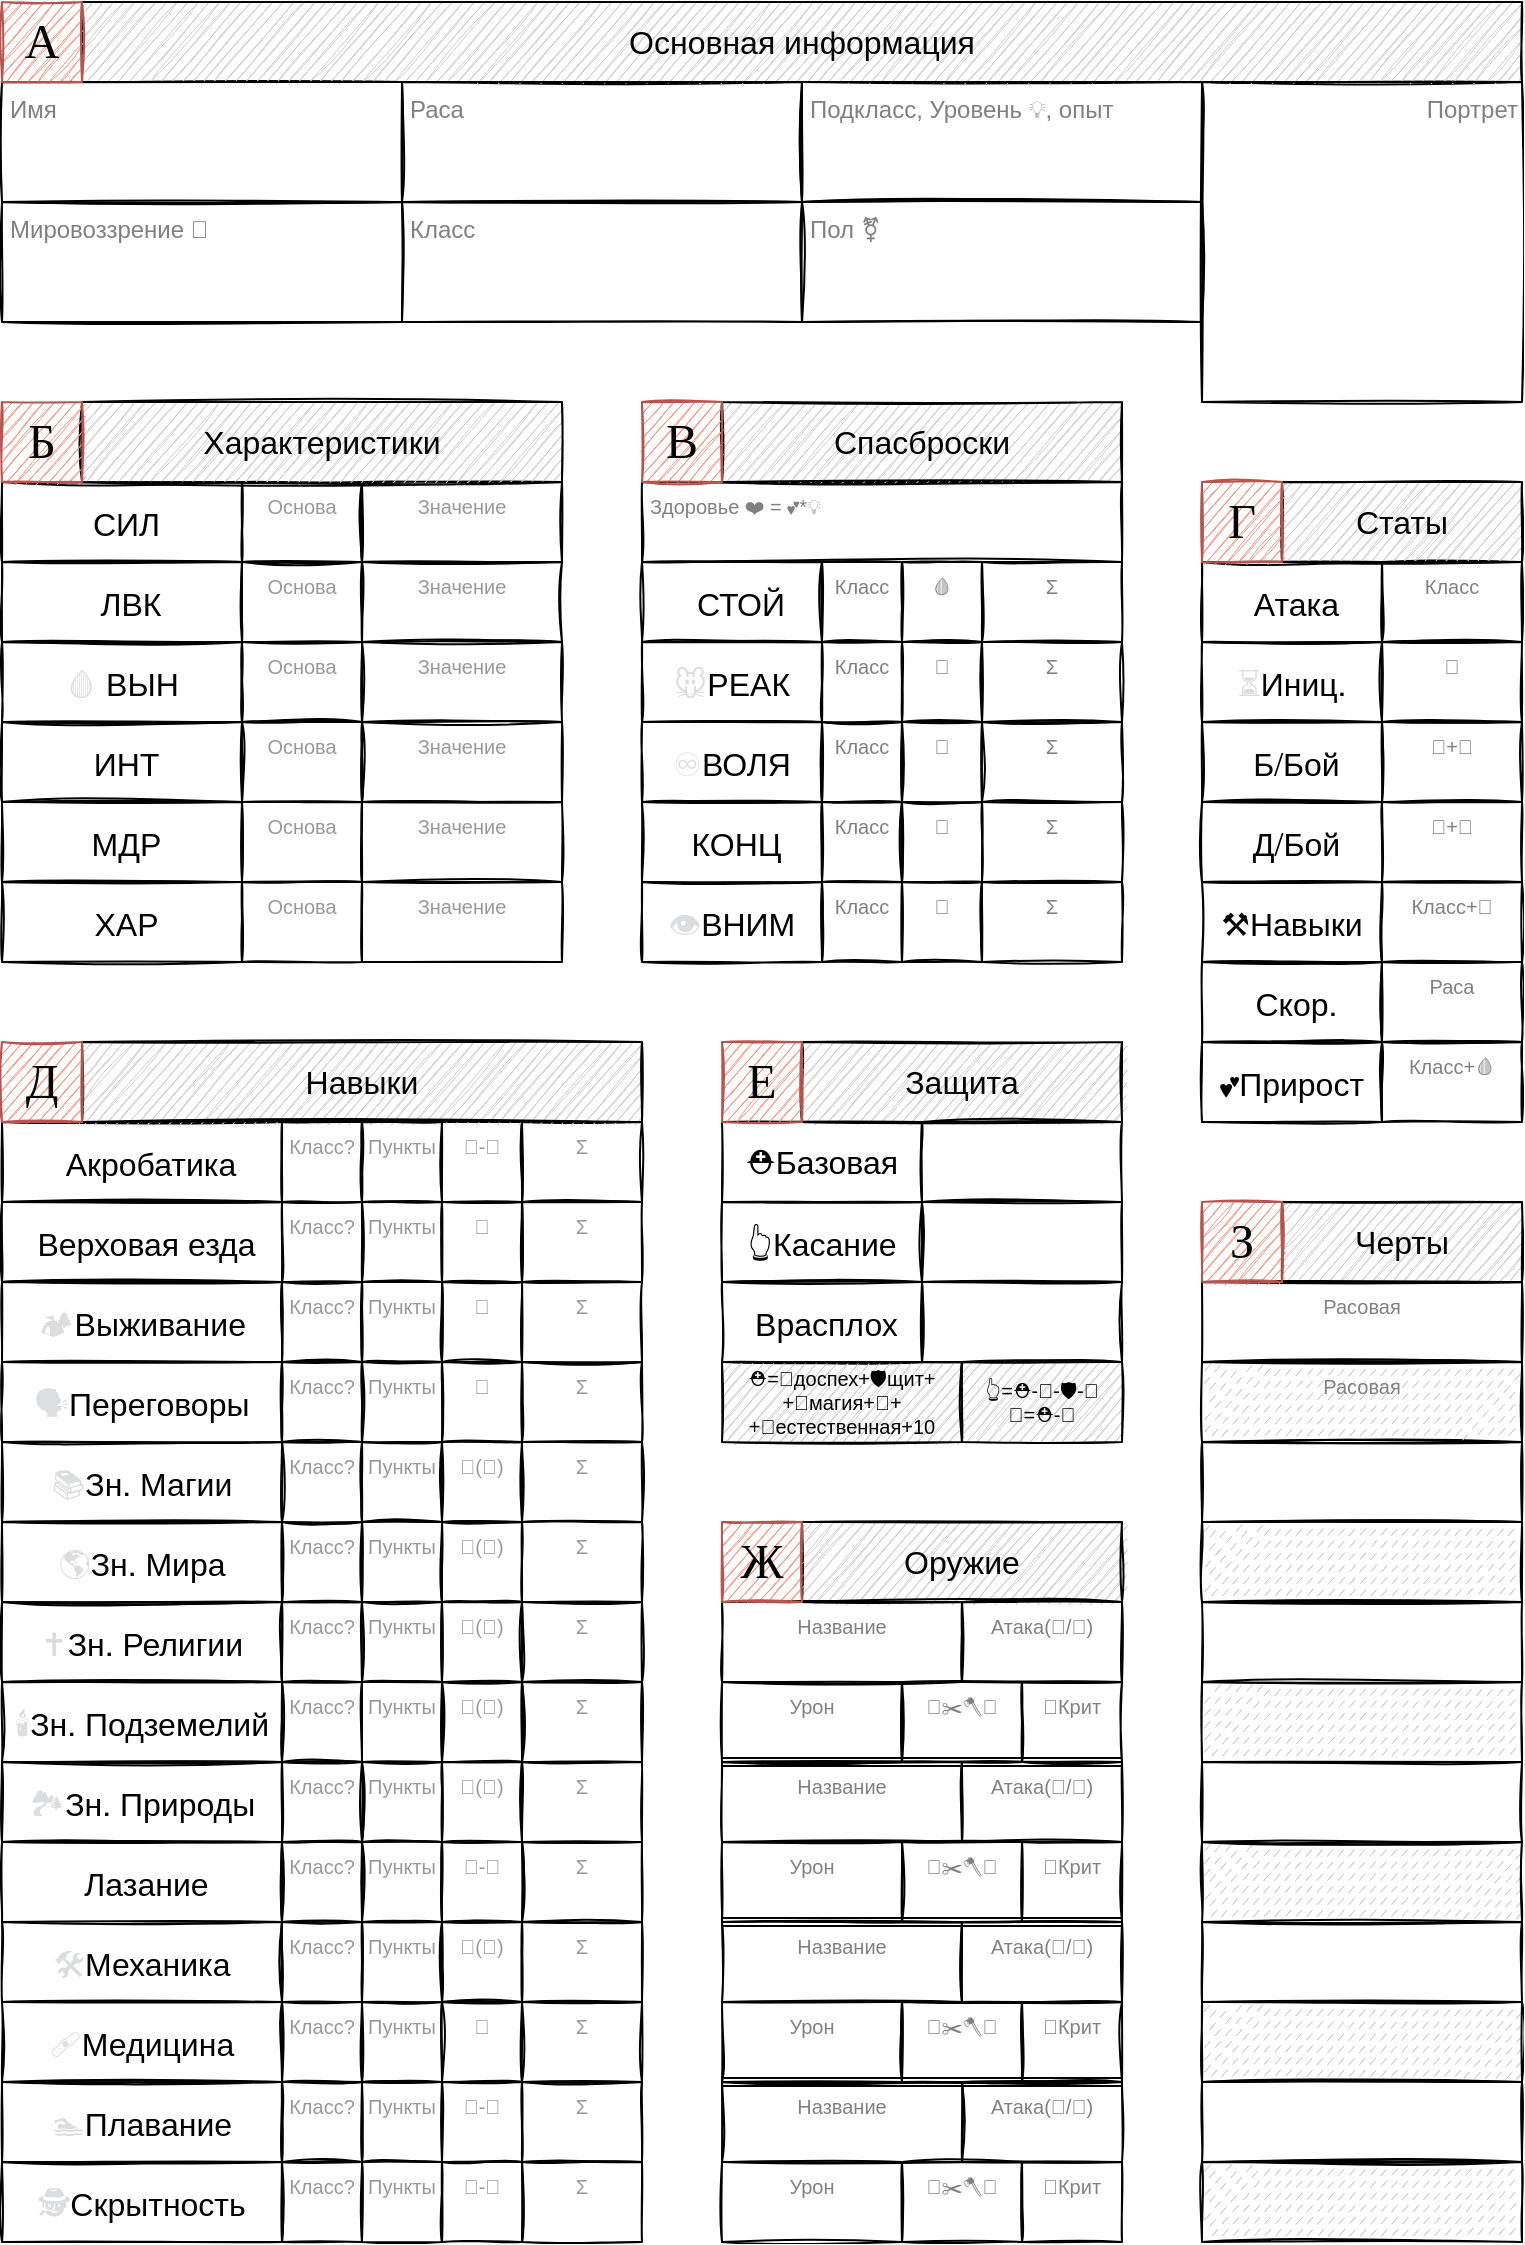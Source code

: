 <mxfile version="20.5.3" type="github" pages="2"><diagram id="2VqApLp8W6nh3bZq3U1T" name="Front"><mxGraphModel dx="1038" dy="575" grid="1" gridSize="10" guides="1" tooltips="1" connect="1" arrows="1" fold="1" page="1" pageScale="1" pageWidth="827" pageHeight="1169" math="0" shadow="0"><root><mxCell id="0"/><mxCell id="1" parent="0"/><mxCell id="drcB8mm4fi1LtI0zv4Hb-1" value="Имя" style="rounded=0;whiteSpace=wrap;html=1;align=left;glass=0;sketch=1;shadow=0;verticalAlign=top;fontColor=#808080;labelBackgroundColor=none;spacingLeft=2;fillColor=none;" parent="1" vertex="1"><mxGeometry x="40" y="80" width="200" height="60" as="geometry"/></mxCell><mxCell id="drcB8mm4fi1LtI0zv4Hb-7" value="&lt;font&gt;Раса&lt;/font&gt;" style="rounded=0;whiteSpace=wrap;html=1;align=left;verticalAlign=top;fontColor=#808080;glass=0;sketch=1;shadow=0;labelBackgroundColor=none;spacingLeft=2;fillColor=none;" parent="1" vertex="1"><mxGeometry x="240" y="80" width="200" height="60" as="geometry"/></mxCell><mxCell id="drcB8mm4fi1LtI0zv4Hb-8" value="&lt;font&gt;Класс&lt;/font&gt;" style="rounded=0;whiteSpace=wrap;html=1;align=left;verticalAlign=top;fontColor=#808080;glass=0;sketch=1;shadow=0;labelBackgroundColor=none;spacingLeft=2;fillColor=none;" parent="1" vertex="1"><mxGeometry x="240" y="140" width="200" height="60" as="geometry"/></mxCell><mxCell id="drcB8mm4fi1LtI0zv4Hb-9" value="&lt;font&gt;Мировоззрение&amp;nbsp;🧭&lt;/font&gt;" style="rounded=0;whiteSpace=wrap;html=1;align=left;verticalAlign=top;fontColor=#808080;glass=0;sketch=1;shadow=0;labelBackgroundColor=none;spacingLeft=2;fillColor=none;" parent="1" vertex="1"><mxGeometry x="40" y="140" width="200" height="60" as="geometry"/></mxCell><mxCell id="drcB8mm4fi1LtI0zv4Hb-10" value="&lt;font&gt;Подкласс, Уровень 💡, опыт&lt;br&gt;&lt;/font&gt;" style="rounded=0;whiteSpace=wrap;html=1;align=left;verticalAlign=top;fontColor=#808080;glass=0;sketch=1;shadow=0;labelBackgroundColor=none;spacingLeft=2;fillColor=none;" parent="1" vertex="1"><mxGeometry x="440" y="80" width="200" height="60" as="geometry"/></mxCell><mxCell id="drcB8mm4fi1LtI0zv4Hb-11" value="&lt;font&gt;Пол&amp;nbsp;⚧&lt;/font&gt;" style="rounded=0;whiteSpace=wrap;html=1;align=left;verticalAlign=top;fontColor=#808080;glass=0;sketch=1;shadow=0;labelBackgroundColor=none;spacingLeft=2;fillColor=none;" parent="1" vertex="1"><mxGeometry x="440" y="140" width="200" height="60" as="geometry"/></mxCell><mxCell id="drcB8mm4fi1LtI0zv4Hb-12" value="Портрет&lt;br&gt;" style="whiteSpace=wrap;html=1;aspect=fixed;rounded=0;shadow=0;glass=0;labelBackgroundColor=none;sketch=1;fontColor=#808080;strokeColor=default;align=left;verticalAlign=top;textDirection=rtl;spacingLeft=2;spacingRight=2;fillColor=none;" parent="1" vertex="1"><mxGeometry x="640" y="80" width="160" height="160" as="geometry"/></mxCell><mxCell id="drcB8mm4fi1LtI0zv4Hb-13" value="&lt;span style=&quot;color: rgb(220, 221, 222); font-family: Whitney, &amp;quot;Helvetica Neue&amp;quot;, Helvetica, Arial, sans-serif; font-size: 16px; text-align: left;&quot;&gt;💪&lt;/span&gt;&lt;span style=&quot;font-family: Whitney, &amp;quot;Helvetica Neue&amp;quot;, Helvetica, Arial, sans-serif; font-size: 16px; text-align: left;&quot;&gt;СИЛ&lt;br&gt;&lt;/span&gt;" style="rounded=0;whiteSpace=wrap;html=1;shadow=0;glass=0;labelBackgroundColor=none;sketch=1;fontColor=#000000;strokeColor=#000000;fillColor=none;" parent="1" vertex="1"><mxGeometry x="40" y="280" width="120" height="40" as="geometry"/></mxCell><mxCell id="drcB8mm4fi1LtI0zv4Hb-14" value="Основа" style="rounded=0;whiteSpace=wrap;html=1;shadow=0;glass=0;labelBackgroundColor=none;sketch=1;fontColor=#999999;strokeColor=#000000;fontSize=10;verticalAlign=top;fillColor=none;" parent="1" vertex="1"><mxGeometry x="160" y="280" width="60" height="40" as="geometry"/></mxCell><mxCell id="drcB8mm4fi1LtI0zv4Hb-15" value="Значение" style="rounded=0;whiteSpace=wrap;html=1;shadow=0;glass=0;labelBackgroundColor=none;sketch=1;fontColor=#999999;strokeColor=#000000;fontSize=10;verticalAlign=top;fillColor=none;" parent="1" vertex="1"><mxGeometry x="220" y="280" width="100" height="40" as="geometry"/></mxCell><mxCell id="drcB8mm4fi1LtI0zv4Hb-16" value="&lt;span style=&quot;font-family: Whitney, &amp;quot;Helvetica Neue&amp;quot;, Helvetica, Arial, sans-serif; font-size: 16px; text-align: left;&quot;&gt;🏃 ЛВК&lt;/span&gt;&lt;span style=&quot;font-family: Whitney, &amp;quot;Helvetica Neue&amp;quot;, Helvetica, Arial, sans-serif; font-size: 16px; text-align: left;&quot;&gt;&lt;br&gt;&lt;/span&gt;" style="rounded=0;whiteSpace=wrap;html=1;shadow=0;glass=0;labelBackgroundColor=none;sketch=1;fontColor=#000000;strokeColor=#000000;fillColor=none;" parent="1" vertex="1"><mxGeometry x="40" y="320" width="120" height="40" as="geometry"/></mxCell><mxCell id="drcB8mm4fi1LtI0zv4Hb-19" value="&lt;span style=&quot;text-align: left;&quot;&gt;&lt;font face=&quot;Whitney, Helvetica Neue, Helvetica, Arial, sans-serif&quot; color=&quot;#dcddde&quot;&gt;&lt;span style=&quot;font-size: 16px;&quot;&gt;🩸&amp;nbsp;&lt;/span&gt;&lt;/font&gt;&lt;font face=&quot;Whitney, Helvetica Neue, Helvetica, Arial, sans-serif&quot;&gt;&lt;span style=&quot;font-size: 16px;&quot;&gt;ВЫН&lt;/span&gt;&lt;/font&gt;&lt;/span&gt;&lt;span style=&quot;font-family: Whitney, &amp;quot;Helvetica Neue&amp;quot;, Helvetica, Arial, sans-serif; font-size: 16px; text-align: left;&quot;&gt;&lt;br&gt;&lt;/span&gt;" style="rounded=0;whiteSpace=wrap;html=1;shadow=0;glass=0;labelBackgroundColor=none;sketch=1;fontColor=#000000;strokeColor=#000000;fillColor=none;" parent="1" vertex="1"><mxGeometry x="40" y="360" width="120" height="40" as="geometry"/></mxCell><mxCell id="drcB8mm4fi1LtI0zv4Hb-22" value="&lt;span style=&quot;font-family: Whitney, &amp;quot;Helvetica Neue&amp;quot;, Helvetica, Arial, sans-serif; font-size: 16px; text-align: left;&quot;&gt;🧠ИНТ&lt;/span&gt;&lt;span style=&quot;font-family: Whitney, &amp;quot;Helvetica Neue&amp;quot;, Helvetica, Arial, sans-serif; font-size: 16px; text-align: left;&quot;&gt;&lt;br&gt;&lt;/span&gt;" style="rounded=0;whiteSpace=wrap;html=1;shadow=0;glass=0;labelBackgroundColor=none;sketch=1;fontColor=#000000;strokeColor=#000000;fillColor=none;" parent="1" vertex="1"><mxGeometry x="40" y="400" width="120" height="40" as="geometry"/></mxCell><mxCell id="drcB8mm4fi1LtI0zv4Hb-25" value="&lt;span style=&quot;font-family: Whitney, &amp;quot;Helvetica Neue&amp;quot;, Helvetica, Arial, sans-serif; font-size: 16px; text-align: left;&quot;&gt;🦉МДР&lt;/span&gt;&lt;span style=&quot;font-family: Whitney, &amp;quot;Helvetica Neue&amp;quot;, Helvetica, Arial, sans-serif; font-size: 16px; text-align: left;&quot;&gt;&lt;br&gt;&lt;/span&gt;" style="rounded=0;whiteSpace=wrap;html=1;shadow=0;glass=0;labelBackgroundColor=none;sketch=1;fontColor=#000000;strokeColor=#000000;fillColor=none;" parent="1" vertex="1"><mxGeometry x="40" y="440" width="120" height="40" as="geometry"/></mxCell><mxCell id="drcB8mm4fi1LtI0zv4Hb-28" value="&lt;span style=&quot;font-family: Whitney, &amp;quot;Helvetica Neue&amp;quot;, Helvetica, Arial, sans-serif; font-size: 16px; text-align: left;&quot;&gt;👄ХАР&lt;/span&gt;&lt;span style=&quot;font-family: Whitney, &amp;quot;Helvetica Neue&amp;quot;, Helvetica, Arial, sans-serif; font-size: 16px; text-align: left;&quot;&gt;&lt;br&gt;&lt;/span&gt;" style="rounded=0;whiteSpace=wrap;html=1;shadow=0;glass=0;labelBackgroundColor=none;sketch=1;fontColor=#000000;strokeColor=#000000;fillColor=none;" parent="1" vertex="1"><mxGeometry x="40" y="480" width="120" height="40" as="geometry"/></mxCell><mxCell id="drcB8mm4fi1LtI0zv4Hb-31" value="Здоровье&amp;nbsp;❤️ = 💕*💡" style="rounded=0;whiteSpace=wrap;html=1;shadow=0;glass=0;labelBackgroundColor=none;sketch=1;fontSize=10;fontColor=#808080;strokeColor=default;align=left;verticalAlign=top;spacingLeft=2;fillColor=none;" parent="1" vertex="1"><mxGeometry x="360" y="280" width="240" height="40" as="geometry"/></mxCell><mxCell id="drcB8mm4fi1LtI0zv4Hb-32" value="&lt;span style=&quot;font-family: Whitney, &amp;quot;Helvetica Neue&amp;quot;, Helvetica, Arial, sans-serif; font-size: 16px; text-align: left;&quot;&gt;🐂 СТОЙ&lt;/span&gt;" style="rounded=0;whiteSpace=wrap;html=1;shadow=0;glass=0;labelBackgroundColor=none;sketch=1;fontSize=10;fontColor=#000000;strokeColor=#000000;fillColor=none;" parent="1" vertex="1"><mxGeometry x="360" y="320" width="90" height="40" as="geometry"/></mxCell><mxCell id="drcB8mm4fi1LtI0zv4Hb-39" value="&lt;span style=&quot;color: rgb(220, 221, 222); font-family: Whitney, &amp;quot;Helvetica Neue&amp;quot;, Helvetica, Arial, sans-serif; font-size: 16px; text-align: left;&quot;&gt;🐭&lt;/span&gt;&lt;span style=&quot;font-family: Whitney, &amp;quot;Helvetica Neue&amp;quot;, Helvetica, Arial, sans-serif; font-size: 16px; text-align: left;&quot;&gt;РЕАК&lt;/span&gt;" style="rounded=0;whiteSpace=wrap;html=1;shadow=0;glass=0;labelBackgroundColor=none;sketch=1;fontSize=10;fontColor=#000000;strokeColor=#000000;fillColor=none;" parent="1" vertex="1"><mxGeometry x="360" y="360" width="90" height="40" as="geometry"/></mxCell><mxCell id="drcB8mm4fi1LtI0zv4Hb-40" value="&lt;span style=&quot;color: rgb(220, 221, 222); font-family: Whitney, &amp;quot;Helvetica Neue&amp;quot;, Helvetica, Arial, sans-serif; font-size: 16px; text-align: left;&quot;&gt;♾️&lt;/span&gt;&lt;span style=&quot;font-size: 16px; font-family: Whitney, &amp;quot;Helvetica Neue&amp;quot;, Helvetica, Arial, sans-serif; text-align: left;&quot;&gt;ВОЛЯ&lt;/span&gt;&lt;span style=&quot;color: rgb(220, 221, 222); font-family: Whitney, &amp;quot;Helvetica Neue&amp;quot;, Helvetica, Arial, sans-serif; font-size: 16px; text-align: left;&quot;&gt;&lt;br&gt;&lt;/span&gt;" style="rounded=0;whiteSpace=wrap;html=1;shadow=0;glass=0;labelBackgroundColor=none;sketch=1;fontSize=10;fontColor=#000000;strokeColor=#000000;fillColor=none;" parent="1" vertex="1"><mxGeometry x="360" y="400" width="90" height="40" as="geometry"/></mxCell><mxCell id="drcB8mm4fi1LtI0zv4Hb-41" value="&lt;span style=&quot;color: rgb(220, 221, 222); font-family: Whitney, &amp;quot;Helvetica Neue&amp;quot;, Helvetica, Arial, sans-serif; font-size: 16px; text-align: left;&quot;&gt;🔬&lt;/span&gt;&lt;span style=&quot;font-family: Whitney, &amp;quot;Helvetica Neue&amp;quot;, Helvetica, Arial, sans-serif; font-size: 16px; text-align: left;&quot;&gt;КОНЦ&lt;br&gt;&lt;/span&gt;" style="rounded=0;whiteSpace=wrap;html=1;shadow=0;glass=0;labelBackgroundColor=none;sketch=1;fontSize=10;fontColor=#000000;strokeColor=#000000;fillColor=none;" parent="1" vertex="1"><mxGeometry x="360" y="440" width="90" height="40" as="geometry"/></mxCell><mxCell id="drcB8mm4fi1LtI0zv4Hb-42" value="&lt;span style=&quot;color: rgb(220, 221, 222); font-family: Whitney, &amp;quot;Helvetica Neue&amp;quot;, Helvetica, Arial, sans-serif; font-size: 16px; text-align: left;&quot;&gt;👁️&lt;/span&gt;&lt;span style=&quot;font-family: Whitney, &amp;quot;Helvetica Neue&amp;quot;, Helvetica, Arial, sans-serif; font-size: 16px; text-align: left;&quot;&gt;ВНИМ&lt;/span&gt;" style="rounded=0;whiteSpace=wrap;html=1;shadow=0;glass=0;labelBackgroundColor=none;sketch=1;fontSize=10;fontColor=#000000;strokeColor=#000000;fillColor=none;" parent="1" vertex="1"><mxGeometry x="360" y="480" width="90" height="40" as="geometry"/></mxCell><mxCell id="drcB8mm4fi1LtI0zv4Hb-44" value="Класс" style="rounded=0;whiteSpace=wrap;html=1;shadow=0;glass=0;labelBackgroundColor=none;sketch=1;fontColor=#808080;strokeColor=#000000;fontSize=10;verticalAlign=top;fillColor=none;" parent="1" vertex="1"><mxGeometry x="450" y="320" width="40" height="40" as="geometry"/></mxCell><mxCell id="drcB8mm4fi1LtI0zv4Hb-45" value="Класс" style="rounded=0;whiteSpace=wrap;html=1;shadow=0;glass=0;labelBackgroundColor=none;sketch=1;fontColor=#808080;strokeColor=#000000;fontSize=10;verticalAlign=top;fillColor=none;" parent="1" vertex="1"><mxGeometry x="450" y="360" width="40" height="40" as="geometry"/></mxCell><mxCell id="drcB8mm4fi1LtI0zv4Hb-46" value="Класс" style="rounded=0;whiteSpace=wrap;html=1;shadow=0;glass=0;labelBackgroundColor=none;sketch=1;fontColor=#808080;strokeColor=#000000;fontSize=10;verticalAlign=top;fillColor=none;" parent="1" vertex="1"><mxGeometry x="450" y="400" width="40" height="40" as="geometry"/></mxCell><mxCell id="drcB8mm4fi1LtI0zv4Hb-47" value="Класс" style="rounded=0;whiteSpace=wrap;html=1;shadow=0;glass=0;labelBackgroundColor=none;sketch=1;fontColor=#808080;strokeColor=#000000;fontSize=10;verticalAlign=top;fillColor=none;" parent="1" vertex="1"><mxGeometry x="450" y="440" width="40" height="40" as="geometry"/></mxCell><mxCell id="drcB8mm4fi1LtI0zv4Hb-50" value="Класс" style="rounded=0;whiteSpace=wrap;html=1;shadow=0;glass=0;labelBackgroundColor=none;sketch=1;fontColor=#808080;strokeColor=#000000;fontSize=10;verticalAlign=top;fillColor=none;" parent="1" vertex="1"><mxGeometry x="450" y="480" width="40" height="40" as="geometry"/></mxCell><mxCell id="drcB8mm4fi1LtI0zv4Hb-52" value="Σ" style="rounded=0;whiteSpace=wrap;html=1;shadow=0;glass=0;labelBackgroundColor=none;sketch=1;fontColor=#808080;strokeColor=#000000;fontSize=10;verticalAlign=top;fillColor=none;" parent="1" vertex="1"><mxGeometry x="530" y="320" width="70" height="40" as="geometry"/></mxCell><mxCell id="drcB8mm4fi1LtI0zv4Hb-53" value="Σ" style="rounded=0;whiteSpace=wrap;html=1;shadow=0;glass=0;labelBackgroundColor=none;sketch=1;fontColor=#808080;strokeColor=#000000;fontSize=10;verticalAlign=top;fillColor=none;" parent="1" vertex="1"><mxGeometry x="530" y="360" width="70" height="40" as="geometry"/></mxCell><mxCell id="drcB8mm4fi1LtI0zv4Hb-54" value="Σ" style="rounded=0;whiteSpace=wrap;html=1;shadow=0;glass=0;labelBackgroundColor=none;sketch=1;fontColor=#808080;strokeColor=#000000;fontSize=10;verticalAlign=top;fillColor=none;" parent="1" vertex="1"><mxGeometry x="530" y="400" width="70" height="40" as="geometry"/></mxCell><mxCell id="drcB8mm4fi1LtI0zv4Hb-55" value="Σ" style="rounded=0;whiteSpace=wrap;html=1;shadow=0;glass=0;labelBackgroundColor=none;sketch=1;fontColor=#808080;strokeColor=#000000;fontSize=10;verticalAlign=top;fillColor=none;" parent="1" vertex="1"><mxGeometry x="530" y="440" width="70" height="40" as="geometry"/></mxCell><mxCell id="drcB8mm4fi1LtI0zv4Hb-56" value="Σ" style="rounded=0;whiteSpace=wrap;html=1;shadow=0;glass=0;labelBackgroundColor=none;sketch=1;fontColor=#808080;strokeColor=#000000;fontSize=10;verticalAlign=top;fillColor=none;" parent="1" vertex="1"><mxGeometry x="530" y="480" width="70" height="40" as="geometry"/></mxCell><mxCell id="drcB8mm4fi1LtI0zv4Hb-59" value="&lt;span style=&quot;text-align: left;&quot;&gt;&lt;font face=&quot;Whitney, Helvetica Neue, Helvetica, Arial, sans-serif&quot; color=&quot;#dcddde&quot;&gt;&lt;span style=&quot;font-size: 16px;&quot;&gt;🎯&lt;/span&gt;&lt;/font&gt;&lt;font face=&quot;Whitney, Helvetica Neue, Helvetica, Arial, sans-serif&quot;&gt;&lt;span style=&quot;font-size: 16px;&quot;&gt;Атака&lt;/span&gt;&lt;/font&gt;&lt;/span&gt;" style="rounded=0;whiteSpace=wrap;html=1;shadow=0;glass=0;labelBackgroundColor=none;sketch=1;fontSize=10;fontColor=#000000;strokeColor=#000000;fillColor=none;" parent="1" vertex="1"><mxGeometry x="640" y="320" width="90" height="40" as="geometry"/></mxCell><mxCell id="drcB8mm4fi1LtI0zv4Hb-60" value="Класс" style="rounded=0;whiteSpace=wrap;html=1;shadow=0;glass=0;labelBackgroundColor=none;sketch=1;fontColor=#808080;strokeColor=#000000;fontSize=10;verticalAlign=top;fillColor=none;" parent="1" vertex="1"><mxGeometry x="730" y="320" width="70" height="40" as="geometry"/></mxCell><mxCell id="drcB8mm4fi1LtI0zv4Hb-61" value="&lt;span style=&quot;text-align: left;&quot;&gt;&lt;font face=&quot;Whitney, Helvetica Neue, Helvetica, Arial, sans-serif&quot; color=&quot;#dcddde&quot;&gt;&lt;span style=&quot;font-size: 16px;&quot;&gt;⏳&lt;/span&gt;&lt;/font&gt;&lt;font face=&quot;Whitney, Helvetica Neue, Helvetica, Arial, sans-serif&quot;&gt;&lt;span style=&quot;font-size: 16px;&quot;&gt;Иниц.&lt;/span&gt;&lt;/font&gt;&lt;/span&gt;" style="rounded=0;whiteSpace=wrap;html=1;shadow=0;glass=0;labelBackgroundColor=none;sketch=1;fontSize=10;fontColor=#000000;strokeColor=#000000;fillColor=none;" parent="1" vertex="1"><mxGeometry x="640" y="360" width="90" height="40" as="geometry"/></mxCell><mxCell id="drcB8mm4fi1LtI0zv4Hb-62" value="🏃" style="rounded=0;whiteSpace=wrap;html=1;shadow=0;glass=0;labelBackgroundColor=none;sketch=1;fontColor=#808080;strokeColor=#000000;fontSize=10;verticalAlign=top;fillColor=none;" parent="1" vertex="1"><mxGeometry x="730" y="360" width="70" height="40" as="geometry"/></mxCell><mxCell id="drcB8mm4fi1LtI0zv4Hb-63" value="&lt;span style=&quot;text-align: left;&quot;&gt;&lt;font face=&quot;Whitney, Helvetica Neue, Helvetica, Arial, sans-serif&quot;&gt;&lt;span style=&quot;font-size: 16px;&quot;&gt;🔪Б/Бой&lt;/span&gt;&lt;/font&gt;&lt;/span&gt;" style="rounded=0;whiteSpace=wrap;html=1;shadow=0;glass=0;labelBackgroundColor=none;sketch=1;fontSize=10;fontColor=#000000;strokeColor=#000000;fillColor=none;" parent="1" vertex="1"><mxGeometry x="640" y="400" width="90" height="40" as="geometry"/></mxCell><mxCell id="drcB8mm4fi1LtI0zv4Hb-64" value="🎯+💪" style="rounded=0;whiteSpace=wrap;html=1;shadow=0;glass=0;labelBackgroundColor=none;sketch=1;fontColor=#808080;strokeColor=#000000;fontSize=10;verticalAlign=top;fillColor=none;" parent="1" vertex="1"><mxGeometry x="730" y="400" width="70" height="40" as="geometry"/></mxCell><mxCell id="drcB8mm4fi1LtI0zv4Hb-65" value="&lt;span style=&quot;text-align: left;&quot;&gt;&lt;font face=&quot;Whitney, Helvetica Neue, Helvetica, Arial, sans-serif&quot;&gt;&lt;span style=&quot;font-size: 16px;&quot;&gt;🏹Д/Бой&lt;/span&gt;&lt;/font&gt;&lt;/span&gt;" style="rounded=0;whiteSpace=wrap;html=1;shadow=0;glass=0;labelBackgroundColor=none;sketch=1;fontSize=10;fontColor=#000000;strokeColor=#000000;fillColor=none;" parent="1" vertex="1"><mxGeometry x="640" y="440" width="90" height="40" as="geometry"/></mxCell><mxCell id="drcB8mm4fi1LtI0zv4Hb-67" value="&lt;span style=&quot;text-align: left;&quot;&gt;&lt;font face=&quot;Whitney, Helvetica Neue, Helvetica, Arial, sans-serif&quot;&gt;&lt;span style=&quot;font-size: 16px;&quot;&gt;⚒️Навыки&lt;/span&gt;&lt;/font&gt;&lt;/span&gt;" style="rounded=0;whiteSpace=wrap;html=1;shadow=0;glass=0;labelBackgroundColor=none;sketch=1;fontSize=10;fontColor=#000000;strokeColor=#000000;fillColor=none;" parent="1" vertex="1"><mxGeometry x="640" y="480" width="90" height="40" as="geometry"/></mxCell><mxCell id="drcB8mm4fi1LtI0zv4Hb-68" value="Класс+🧠" style="rounded=0;whiteSpace=wrap;html=1;shadow=0;glass=0;labelBackgroundColor=none;sketch=1;fontColor=#808080;strokeColor=#000000;fontSize=10;verticalAlign=top;fillColor=none;" parent="1" vertex="1"><mxGeometry x="730" y="480" width="70" height="40" as="geometry"/></mxCell><mxCell id="drcB8mm4fi1LtI0zv4Hb-69" value="🎯+🏃" style="rounded=0;whiteSpace=wrap;html=1;shadow=0;glass=0;labelBackgroundColor=none;sketch=1;fontColor=#808080;strokeColor=#000000;fontSize=10;verticalAlign=top;fillColor=none;" parent="1" vertex="1"><mxGeometry x="730" y="440" width="70" height="40" as="geometry"/></mxCell><mxCell id="drcB8mm4fi1LtI0zv4Hb-72" value="&lt;span style=&quot;color: rgb(220, 221, 222); font-family: Whitney, &amp;quot;Helvetica Neue&amp;quot;, Helvetica, Arial, sans-serif; font-size: 16px;&quot;&gt;🤸‍♂️&lt;/span&gt;&lt;span style=&quot;font-family: Whitney, &amp;quot;Helvetica Neue&amp;quot;, Helvetica, Arial, sans-serif; font-size: 16px;&quot;&gt;Акробатика&lt;/span&gt;&lt;span style=&quot;font-family: Whitney, &amp;quot;Helvetica Neue&amp;quot;, Helvetica, Arial, sans-serif; font-size: 16px;&quot;&gt;&lt;br&gt;&lt;/span&gt;" style="rounded=0;whiteSpace=wrap;html=1;shadow=0;glass=0;labelBackgroundColor=none;sketch=1;fontColor=#000000;strokeColor=#000000;align=center;fillColor=none;" parent="1" vertex="1"><mxGeometry x="40" y="600" width="140" height="40" as="geometry"/></mxCell><mxCell id="drcB8mm4fi1LtI0zv4Hb-73" value="🏃-🥋" style="rounded=0;whiteSpace=wrap;html=1;shadow=0;glass=0;labelBackgroundColor=none;sketch=1;fontColor=#999999;strokeColor=#000000;fontSize=10;verticalAlign=top;fillColor=none;" parent="1" vertex="1"><mxGeometry x="260" y="600" width="40" height="40" as="geometry"/></mxCell><mxCell id="drcB8mm4fi1LtI0zv4Hb-74" value="&lt;span style=&quot;color: rgba(0, 0, 0, 0); font-family: monospace; font-size: 0px;&quot;&gt;%3CmxGraphModel%3E%3Croot%3E%3CmxCell%20id%3D%220%22%2F%3E%3CmxCell%20id%3D%221%22%20parent%3D%220%22%2F%3E%3CmxCell%20id%3D%222%22%20value%3D%22%26lt%3Bspan%20style%3D%26quot%3Bfont-family%3A%20Whitney%2C%20%26amp%3Bquot%3BHelvetica%20Neue%26amp%3Bquot%3B%2C%20Helvetica%2C%20Arial%2C%20sans-serif%3B%20font-size%3A%2016px%3B%20text-align%3A%20left%3B%20background-color%3A%20rgba(4%2C%204%2C%205%2C%200.07)%3B%26quot%3B%26gt%3B%D0%B0%26lt%3B%2Fspan%26gt%3B%26lt%3Bspan%20style%3D%26quot%3Bfont-family%3A%20Whitney%2C%20%26amp%3Bquot%3BHelvetica%20Neue%26amp%3Bquot%3B%2C%20Helvetica%2C%20Arial%2C%20sans-serif%3B%20font-size%3A%2016px%3B%20text-align%3A%20left%3B%20background-color%3A%20rgba(4%2C%204%2C%205%2C%200.07)%3B%26quot%3B%26gt%3B%26lt%3Bbr%26gt%3B%26lt%3B%2Fspan%26gt%3B%22%20style%3D%22rounded%3D0%3BwhiteSpace%3Dwrap%3Bhtml%3D1%3Bshadow%3D0%3Bglass%3D0%3BlabelBackgroundColor%3Ddefault%3Bsketch%3D1%3BfontColor%3D%23000000%3BstrokeColor%3D%23000000%3B%22%20vertex%3D%221%22%20parent%3D%221%22%3E%3CmxGeometry%20x%3D%2240%22%20y%3D%22920%22%20width%3D%22200%22%20height%3D%2240%22%20as%3D%22geometry%22%2F%3E%3C%2FmxCell%3E%3C%2Froot%3E%3C%2FmxGraphModel%3E&lt;/span&gt;&lt;span style=&quot;color: rgb(220, 221, 222); font-family: Whitney, &amp;quot;Helvetica Neue&amp;quot;, Helvetica, Arial, sans-serif; font-size: 16px;&quot;&gt;🏇&lt;/span&gt;&lt;span style=&quot;font-family: Whitney, &amp;quot;Helvetica Neue&amp;quot;, Helvetica, Arial, sans-serif; font-size: 16px;&quot;&gt;Верховая езда&lt;/span&gt;&lt;span style=&quot;font-family: Whitney, &amp;quot;Helvetica Neue&amp;quot;, Helvetica, Arial, sans-serif; font-size: 16px;&quot;&gt;&lt;br&gt;&lt;/span&gt;" style="rounded=0;whiteSpace=wrap;html=1;shadow=0;glass=0;labelBackgroundColor=none;sketch=1;fontColor=#000000;strokeColor=#000000;align=center;fillColor=none;" parent="1" vertex="1"><mxGeometry x="40" y="640" width="140" height="40" as="geometry"/></mxCell><mxCell id="drcB8mm4fi1LtI0zv4Hb-87" value="&lt;span style=&quot;color: rgb(220, 221, 222); font-family: Whitney, &amp;quot;Helvetica Neue&amp;quot;, Helvetica, Arial, sans-serif; font-size: 16px; text-align: left;&quot;&gt;🏕️&lt;/span&gt;&lt;span style=&quot;font-family: Whitney, &amp;quot;Helvetica Neue&amp;quot;, Helvetica, Arial, sans-serif; font-size: 16px;&quot;&gt;Выживание&lt;/span&gt;&lt;span style=&quot;font-family: Whitney, &amp;quot;Helvetica Neue&amp;quot;, Helvetica, Arial, sans-serif; font-size: 16px;&quot;&gt;&lt;br&gt;&lt;/span&gt;" style="rounded=0;whiteSpace=wrap;html=1;shadow=0;glass=0;labelBackgroundColor=none;sketch=1;fontColor=#000000;strokeColor=#000000;align=center;fillColor=none;" parent="1" vertex="1"><mxGeometry x="40" y="680" width="140" height="40" as="geometry"/></mxCell><mxCell id="drcB8mm4fi1LtI0zv4Hb-88" value="&lt;span style=&quot;color: rgb(220, 221, 222); font-family: Whitney, &amp;quot;Helvetica Neue&amp;quot;, Helvetica, Arial, sans-serif; font-size: 16px; text-align: left;&quot;&gt;🗣️&lt;/span&gt;&lt;span style=&quot;font-family: Whitney, &amp;quot;Helvetica Neue&amp;quot;, Helvetica, Arial, sans-serif; font-size: 16px;&quot;&gt;Переговоры&lt;/span&gt;&lt;span style=&quot;font-family: Whitney, &amp;quot;Helvetica Neue&amp;quot;, Helvetica, Arial, sans-serif; font-size: 16px;&quot;&gt;&lt;br&gt;&lt;/span&gt;" style="rounded=0;whiteSpace=wrap;html=1;shadow=0;glass=0;labelBackgroundColor=none;sketch=1;fontColor=#000000;strokeColor=#000000;align=center;fillColor=none;" parent="1" vertex="1"><mxGeometry x="40" y="720" width="140" height="40" as="geometry"/></mxCell><mxCell id="drcB8mm4fi1LtI0zv4Hb-89" value="&lt;span style=&quot;color: rgb(220, 221, 222); font-family: Whitney, &amp;quot;Helvetica Neue&amp;quot;, Helvetica, Arial, sans-serif; font-size: 16px; text-align: left;&quot;&gt;📚&lt;/span&gt;&lt;span style=&quot;font-family: Whitney, &amp;quot;Helvetica Neue&amp;quot;, Helvetica, Arial, sans-serif; font-size: 16px;&quot;&gt;Зн. Магии&lt;/span&gt;&lt;span style=&quot;font-family: Whitney, &amp;quot;Helvetica Neue&amp;quot;, Helvetica, Arial, sans-serif; font-size: 16px;&quot;&gt;&lt;br&gt;&lt;/span&gt;" style="rounded=0;whiteSpace=wrap;html=1;shadow=0;glass=0;labelBackgroundColor=none;sketch=1;fontColor=#000000;strokeColor=#000000;align=center;fillColor=none;" parent="1" vertex="1"><mxGeometry x="40" y="760" width="140" height="40" as="geometry"/></mxCell><mxCell id="drcB8mm4fi1LtI0zv4Hb-90" value="&lt;span style=&quot;color: rgb(220, 221, 222); font-family: Whitney, &amp;quot;Helvetica Neue&amp;quot;, Helvetica, Arial, sans-serif; font-size: 16px; text-align: left;&quot;&gt;🌎&lt;/span&gt;&lt;span style=&quot;font-family: Whitney, &amp;quot;Helvetica Neue&amp;quot;, Helvetica, Arial, sans-serif; font-size: 16px;&quot;&gt;Зн. Мира&lt;/span&gt;&lt;span style=&quot;font-family: Whitney, &amp;quot;Helvetica Neue&amp;quot;, Helvetica, Arial, sans-serif; font-size: 16px;&quot;&gt;&lt;br&gt;&lt;/span&gt;" style="rounded=0;whiteSpace=wrap;html=1;shadow=0;glass=0;labelBackgroundColor=none;sketch=1;fontColor=#000000;strokeColor=#000000;align=center;fillColor=none;" parent="1" vertex="1"><mxGeometry x="40" y="800" width="140" height="40" as="geometry"/></mxCell><mxCell id="drcB8mm4fi1LtI0zv4Hb-91" value="&lt;span style=&quot;color: rgb(220, 221, 222); font-family: Whitney, &amp;quot;Helvetica Neue&amp;quot;, Helvetica, Arial, sans-serif; font-size: 16px; text-align: left;&quot;&gt;✝️&lt;/span&gt;&lt;span style=&quot;font-family: Whitney, &amp;quot;Helvetica Neue&amp;quot;, Helvetica, Arial, sans-serif; font-size: 16px;&quot;&gt;Зн. Религии&lt;br&gt;&lt;/span&gt;" style="rounded=0;whiteSpace=wrap;html=1;shadow=0;glass=0;labelBackgroundColor=none;sketch=1;fontColor=#000000;strokeColor=#000000;align=center;fillColor=none;" parent="1" vertex="1"><mxGeometry x="40" y="840" width="140" height="40" as="geometry"/></mxCell><mxCell id="drcB8mm4fi1LtI0zv4Hb-92" value="&lt;span style=&quot;color: rgb(220, 221, 222); font-family: Whitney, &amp;quot;Helvetica Neue&amp;quot;, Helvetica, Arial, sans-serif; font-size: 16px; text-align: left;&quot;&gt;🕯️&lt;/span&gt;&lt;span style=&quot;font-family: Whitney, &amp;quot;Helvetica Neue&amp;quot;, Helvetica, Arial, sans-serif; font-size: 16px;&quot;&gt;Зн. Подземелий&lt;/span&gt;&lt;span style=&quot;font-family: Whitney, &amp;quot;Helvetica Neue&amp;quot;, Helvetica, Arial, sans-serif; font-size: 16px;&quot;&gt;&lt;br&gt;&lt;/span&gt;" style="rounded=0;whiteSpace=wrap;html=1;shadow=0;glass=0;labelBackgroundColor=none;sketch=1;fontColor=#000000;strokeColor=#000000;align=center;fillColor=none;" parent="1" vertex="1"><mxGeometry x="40" y="880" width="140" height="40" as="geometry"/></mxCell><mxCell id="drcB8mm4fi1LtI0zv4Hb-93" value="&lt;span style=&quot;color: rgb(220, 221, 222); font-family: Whitney, &amp;quot;Helvetica Neue&amp;quot;, Helvetica, Arial, sans-serif; font-size: 16px; text-align: left;&quot;&gt;🏞️&lt;/span&gt;&lt;span style=&quot;font-family: Whitney, &amp;quot;Helvetica Neue&amp;quot;, Helvetica, Arial, sans-serif; font-size: 16px;&quot;&gt;Зн. Природы&lt;/span&gt;&lt;span style=&quot;font-family: Whitney, &amp;quot;Helvetica Neue&amp;quot;, Helvetica, Arial, sans-serif; font-size: 16px;&quot;&gt;&lt;br&gt;&lt;/span&gt;" style="rounded=0;whiteSpace=wrap;html=1;shadow=0;glass=0;labelBackgroundColor=none;sketch=1;fontColor=#000000;strokeColor=#000000;align=center;fillColor=none;" parent="1" vertex="1"><mxGeometry x="40" y="920" width="140" height="40" as="geometry"/></mxCell><mxCell id="drcB8mm4fi1LtI0zv4Hb-102" value="&lt;span style=&quot;color: rgb(220, 221, 222); font-family: Whitney, &amp;quot;Helvetica Neue&amp;quot;, Helvetica, Arial, sans-serif; font-size: 16px; text-align: left;&quot;&gt;🧗&lt;/span&gt;&lt;span style=&quot;font-family: Whitney, &amp;quot;Helvetica Neue&amp;quot;, Helvetica, Arial, sans-serif; font-size: 16px;&quot;&gt;Лазание&lt;/span&gt;&lt;span style=&quot;font-family: Whitney, &amp;quot;Helvetica Neue&amp;quot;, Helvetica, Arial, sans-serif; font-size: 16px;&quot;&gt;&lt;br&gt;&lt;/span&gt;" style="rounded=0;whiteSpace=wrap;html=1;shadow=0;glass=0;labelBackgroundColor=none;sketch=1;fontColor=#000000;strokeColor=#000000;align=center;fillColor=none;" parent="1" vertex="1"><mxGeometry x="40" y="960" width="140" height="40" as="geometry"/></mxCell><mxCell id="drcB8mm4fi1LtI0zv4Hb-103" value="&lt;span style=&quot;color: rgb(220, 221, 222); font-family: Whitney, &amp;quot;Helvetica Neue&amp;quot;, Helvetica, Arial, sans-serif; font-size: 16px; text-align: left;&quot;&gt;🛠️&lt;/span&gt;&lt;span style=&quot;font-family: Whitney, &amp;quot;Helvetica Neue&amp;quot;, Helvetica, Arial, sans-serif; font-size: 16px;&quot;&gt;Механика&lt;/span&gt;&lt;span style=&quot;font-family: Whitney, &amp;quot;Helvetica Neue&amp;quot;, Helvetica, Arial, sans-serif; font-size: 16px;&quot;&gt;&lt;br&gt;&lt;/span&gt;" style="rounded=0;whiteSpace=wrap;html=1;shadow=0;glass=0;labelBackgroundColor=none;sketch=1;fontColor=#000000;strokeColor=#000000;align=center;fillColor=none;" parent="1" vertex="1"><mxGeometry x="40" y="1000" width="140" height="40" as="geometry"/></mxCell><mxCell id="drcB8mm4fi1LtI0zv4Hb-104" value="&lt;span style=&quot;color: rgb(220, 221, 222); font-family: Whitney, &amp;quot;Helvetica Neue&amp;quot;, Helvetica, Arial, sans-serif; font-size: 16px; text-align: left;&quot;&gt;🩹&lt;/span&gt;&lt;span style=&quot;font-family: Whitney, &amp;quot;Helvetica Neue&amp;quot;, Helvetica, Arial, sans-serif; font-size: 16px;&quot;&gt;Медицина&lt;/span&gt;&lt;span style=&quot;font-family: Whitney, &amp;quot;Helvetica Neue&amp;quot;, Helvetica, Arial, sans-serif; font-size: 16px;&quot;&gt;&lt;br&gt;&lt;/span&gt;" style="rounded=0;whiteSpace=wrap;html=1;shadow=0;glass=0;labelBackgroundColor=none;sketch=1;fontColor=#000000;strokeColor=#000000;align=center;fillColor=none;" parent="1" vertex="1"><mxGeometry x="40" y="1040" width="140" height="40" as="geometry"/></mxCell><mxCell id="drcB8mm4fi1LtI0zv4Hb-105" value="&lt;span style=&quot;color: rgb(220, 221, 222); font-family: Whitney, &amp;quot;Helvetica Neue&amp;quot;, Helvetica, Arial, sans-serif; font-size: 16px; text-align: left;&quot;&gt;🏊&lt;/span&gt;&lt;span style=&quot;font-family: Whitney, &amp;quot;Helvetica Neue&amp;quot;, Helvetica, Arial, sans-serif; font-size: 16px;&quot;&gt;Плавание&lt;/span&gt;&lt;span style=&quot;font-family: Whitney, &amp;quot;Helvetica Neue&amp;quot;, Helvetica, Arial, sans-serif; font-size: 16px;&quot;&gt;&lt;br&gt;&lt;/span&gt;" style="rounded=0;whiteSpace=wrap;html=1;shadow=0;glass=0;labelBackgroundColor=none;sketch=1;fontColor=#000000;strokeColor=#000000;align=center;fillColor=none;" parent="1" vertex="1"><mxGeometry x="40" y="1080" width="140" height="40" as="geometry"/></mxCell><mxCell id="drcB8mm4fi1LtI0zv4Hb-106" value="&lt;span style=&quot;color: rgb(220, 221, 222); font-family: Whitney, &amp;quot;Helvetica Neue&amp;quot;, Helvetica, Arial, sans-serif; font-size: 16px; text-align: left;&quot;&gt;🕵️&lt;/span&gt;&lt;span style=&quot;font-family: Whitney, &amp;quot;Helvetica Neue&amp;quot;, Helvetica, Arial, sans-serif; font-size: 16px;&quot;&gt;Скрытность&lt;/span&gt;&lt;span style=&quot;font-family: Whitney, &amp;quot;Helvetica Neue&amp;quot;, Helvetica, Arial, sans-serif; font-size: 16px;&quot;&gt;&lt;br&gt;&lt;/span&gt;" style="rounded=0;whiteSpace=wrap;html=1;shadow=0;glass=0;labelBackgroundColor=none;sketch=1;fontColor=#000000;strokeColor=#000000;align=center;fillColor=none;" parent="1" vertex="1"><mxGeometry x="40" y="1120" width="140" height="40" as="geometry"/></mxCell><mxCell id="drcB8mm4fi1LtI0zv4Hb-108" value="🏃" style="rounded=0;whiteSpace=wrap;html=1;shadow=0;glass=0;labelBackgroundColor=none;sketch=1;fontColor=#999999;strokeColor=#000000;fontSize=10;verticalAlign=top;fillColor=none;" parent="1" vertex="1"><mxGeometry x="260" y="640" width="40" height="40" as="geometry"/></mxCell><mxCell id="drcB8mm4fi1LtI0zv4Hb-109" value="🦉" style="rounded=0;whiteSpace=wrap;html=1;shadow=0;glass=0;labelBackgroundColor=none;sketch=1;fontColor=#999999;strokeColor=#000000;fontSize=10;verticalAlign=top;fillColor=none;" parent="1" vertex="1"><mxGeometry x="260" y="680" width="40" height="40" as="geometry"/></mxCell><mxCell id="drcB8mm4fi1LtI0zv4Hb-110" value="👄" style="rounded=0;whiteSpace=wrap;html=1;shadow=0;glass=0;labelBackgroundColor=none;sketch=1;fontColor=#999999;strokeColor=#000000;fontSize=10;verticalAlign=top;fillColor=none;" parent="1" vertex="1"><mxGeometry x="260" y="720" width="40" height="40" as="geometry"/></mxCell><mxCell id="drcB8mm4fi1LtI0zv4Hb-111" value="🧠(📖)" style="rounded=0;whiteSpace=wrap;html=1;shadow=0;glass=0;labelBackgroundColor=none;sketch=1;fontColor=#999999;strokeColor=#000000;fontSize=10;verticalAlign=top;fillColor=none;" parent="1" vertex="1"><mxGeometry x="260" y="760" width="40" height="40" as="geometry"/></mxCell><mxCell id="drcB8mm4fi1LtI0zv4Hb-112" value="🧠(📖)" style="rounded=0;whiteSpace=wrap;html=1;shadow=0;glass=0;labelBackgroundColor=none;sketch=1;fontColor=#999999;strokeColor=#000000;fontSize=10;verticalAlign=top;fillColor=none;" parent="1" vertex="1"><mxGeometry x="260" y="800" width="40" height="40" as="geometry"/></mxCell><mxCell id="drcB8mm4fi1LtI0zv4Hb-117" value="💪-🥋" style="rounded=0;whiteSpace=wrap;html=1;shadow=0;glass=0;labelBackgroundColor=none;sketch=1;fontColor=#999999;strokeColor=#000000;fontSize=10;verticalAlign=top;fillColor=none;" parent="1" vertex="1"><mxGeometry x="260" y="960" width="40" height="40" as="geometry"/></mxCell><mxCell id="drcB8mm4fi1LtI0zv4Hb-118" value="🏃(📖)" style="rounded=0;whiteSpace=wrap;html=1;shadow=0;glass=0;labelBackgroundColor=none;sketch=1;fontColor=#999999;strokeColor=#000000;fontSize=10;verticalAlign=top;fillColor=none;" parent="1" vertex="1"><mxGeometry x="260" y="1000" width="40" height="40" as="geometry"/></mxCell><mxCell id="drcB8mm4fi1LtI0zv4Hb-119" value="🦉" style="rounded=0;whiteSpace=wrap;html=1;shadow=0;glass=0;labelBackgroundColor=none;sketch=1;fontColor=#999999;strokeColor=#000000;fontSize=10;verticalAlign=top;fillColor=none;" parent="1" vertex="1"><mxGeometry x="260" y="1040" width="40" height="40" as="geometry"/></mxCell><mxCell id="drcB8mm4fi1LtI0zv4Hb-122" value="🏃-🥋" style="rounded=0;whiteSpace=wrap;html=1;shadow=0;glass=0;labelBackgroundColor=none;sketch=1;fontColor=#999999;strokeColor=#000000;fontSize=10;verticalAlign=top;fillColor=none;" parent="1" vertex="1"><mxGeometry x="260" y="1120" width="40" height="40" as="geometry"/></mxCell><mxCell id="drcB8mm4fi1LtI0zv4Hb-123" value="💪-🥋" style="rounded=0;whiteSpace=wrap;html=1;shadow=0;glass=0;labelBackgroundColor=none;sketch=1;fontColor=#999999;strokeColor=#000000;fontSize=10;verticalAlign=top;fillColor=none;" parent="1" vertex="1"><mxGeometry x="260" y="1080" width="40" height="40" as="geometry"/></mxCell><mxCell id="drcB8mm4fi1LtI0zv4Hb-124" value="Σ" style="rounded=0;whiteSpace=wrap;html=1;shadow=0;glass=0;labelBackgroundColor=none;sketch=1;fontColor=#999999;strokeColor=#000000;fontSize=10;verticalAlign=top;fillColor=none;" parent="1" vertex="1"><mxGeometry x="300" y="600" width="60" height="40" as="geometry"/></mxCell><mxCell id="drcB8mm4fi1LtI0zv4Hb-125" value="Σ" style="rounded=0;whiteSpace=wrap;html=1;shadow=0;glass=0;labelBackgroundColor=none;sketch=1;fontColor=#999999;strokeColor=#000000;fontSize=10;verticalAlign=top;fillColor=none;" parent="1" vertex="1"><mxGeometry x="300" y="640" width="60" height="40" as="geometry"/></mxCell><mxCell id="drcB8mm4fi1LtI0zv4Hb-126" value="Σ" style="rounded=0;whiteSpace=wrap;html=1;shadow=0;glass=0;labelBackgroundColor=none;sketch=1;fontColor=#999999;strokeColor=#000000;fontSize=10;verticalAlign=top;fillColor=none;" parent="1" vertex="1"><mxGeometry x="300" y="680" width="60" height="40" as="geometry"/></mxCell><mxCell id="drcB8mm4fi1LtI0zv4Hb-127" value="Σ" style="rounded=0;whiteSpace=wrap;html=1;shadow=0;glass=0;labelBackgroundColor=none;sketch=1;fontColor=#999999;strokeColor=#000000;fontSize=10;verticalAlign=top;fillColor=none;" parent="1" vertex="1"><mxGeometry x="300" y="720" width="60" height="40" as="geometry"/></mxCell><mxCell id="drcB8mm4fi1LtI0zv4Hb-128" value="Σ" style="rounded=0;whiteSpace=wrap;html=1;shadow=0;glass=0;labelBackgroundColor=none;sketch=1;fontColor=#999999;strokeColor=#000000;fontSize=10;verticalAlign=top;fillColor=none;" parent="1" vertex="1"><mxGeometry x="300" y="760" width="60" height="40" as="geometry"/></mxCell><mxCell id="drcB8mm4fi1LtI0zv4Hb-129" value="Σ" style="rounded=0;whiteSpace=wrap;html=1;shadow=0;glass=0;labelBackgroundColor=none;sketch=1;fontColor=#999999;strokeColor=#000000;fontSize=10;verticalAlign=top;fillColor=none;" parent="1" vertex="1"><mxGeometry x="300" y="800" width="60" height="40" as="geometry"/></mxCell><mxCell id="drcB8mm4fi1LtI0zv4Hb-130" value="Σ" style="rounded=0;whiteSpace=wrap;html=1;shadow=0;glass=0;labelBackgroundColor=none;sketch=1;fontColor=#999999;strokeColor=#000000;fontSize=10;verticalAlign=top;fillColor=none;" parent="1" vertex="1"><mxGeometry x="300" y="840" width="60" height="40" as="geometry"/></mxCell><mxCell id="drcB8mm4fi1LtI0zv4Hb-131" value="Σ" style="rounded=0;whiteSpace=wrap;html=1;shadow=0;glass=0;labelBackgroundColor=none;sketch=1;fontColor=#999999;strokeColor=#000000;fontSize=10;verticalAlign=top;fillColor=none;" parent="1" vertex="1"><mxGeometry x="300" y="880" width="60" height="40" as="geometry"/></mxCell><mxCell id="drcB8mm4fi1LtI0zv4Hb-132" value="Σ" style="rounded=0;whiteSpace=wrap;html=1;shadow=0;glass=0;labelBackgroundColor=none;sketch=1;fontColor=#999999;strokeColor=#000000;fontSize=10;verticalAlign=top;fillColor=none;" parent="1" vertex="1"><mxGeometry x="300" y="920" width="60" height="40" as="geometry"/></mxCell><mxCell id="drcB8mm4fi1LtI0zv4Hb-133" value="Σ" style="rounded=0;whiteSpace=wrap;html=1;shadow=0;glass=0;labelBackgroundColor=none;sketch=1;fontColor=#999999;strokeColor=#000000;fontSize=10;verticalAlign=top;fillColor=none;" parent="1" vertex="1"><mxGeometry x="300" y="960" width="60" height="40" as="geometry"/></mxCell><mxCell id="drcB8mm4fi1LtI0zv4Hb-134" value="Σ" style="rounded=0;whiteSpace=wrap;html=1;shadow=0;glass=0;labelBackgroundColor=none;sketch=1;fontColor=#999999;strokeColor=#000000;fontSize=10;verticalAlign=top;fillColor=none;" parent="1" vertex="1"><mxGeometry x="300" y="1000" width="60" height="40" as="geometry"/></mxCell><mxCell id="drcB8mm4fi1LtI0zv4Hb-135" value="Σ" style="rounded=0;whiteSpace=wrap;html=1;shadow=0;glass=0;labelBackgroundColor=none;sketch=1;fontColor=#999999;strokeColor=#000000;fontSize=10;verticalAlign=top;fillColor=none;" parent="1" vertex="1"><mxGeometry x="300" y="1040" width="60" height="40" as="geometry"/></mxCell><mxCell id="drcB8mm4fi1LtI0zv4Hb-136" value="Σ" style="rounded=0;whiteSpace=wrap;html=1;shadow=0;glass=0;labelBackgroundColor=none;sketch=1;fontColor=#999999;strokeColor=#000000;fontSize=10;verticalAlign=top;fillColor=none;" parent="1" vertex="1"><mxGeometry x="300" y="1080" width="60" height="40" as="geometry"/></mxCell><mxCell id="drcB8mm4fi1LtI0zv4Hb-142" value="Σ" style="rounded=0;whiteSpace=wrap;html=1;shadow=0;glass=0;labelBackgroundColor=none;sketch=1;fontColor=#999999;strokeColor=#000000;fontSize=10;verticalAlign=top;fillColor=none;" parent="1" vertex="1"><mxGeometry x="300" y="1120" width="60" height="40" as="geometry"/></mxCell><mxCell id="drcB8mm4fi1LtI0zv4Hb-143" value="Основная информация" style="rounded=0;whiteSpace=wrap;html=1;shadow=0;glass=0;labelBackgroundColor=none;sketch=1;fontSize=16;fontColor=#000000;strokeColor=#000000;fillColor=#CCCCCC;" parent="1" vertex="1"><mxGeometry x="80" y="40" width="720" height="40" as="geometry"/></mxCell><mxCell id="drcB8mm4fi1LtI0zv4Hb-144" value="Характеристики" style="rounded=0;whiteSpace=wrap;html=1;shadow=0;glass=0;labelBackgroundColor=none;sketch=1;fontSize=16;fontColor=#000000;strokeColor=#000000;fillColor=#CCCCCC;" parent="1" vertex="1"><mxGeometry x="80" y="240" width="240" height="40" as="geometry"/></mxCell><mxCell id="drcB8mm4fi1LtI0zv4Hb-145" value="Спасброски" style="rounded=0;whiteSpace=wrap;html=1;shadow=0;glass=0;labelBackgroundColor=none;sketch=1;fontSize=16;fontColor=#000000;strokeColor=#000000;fillColor=#CCCCCC;" parent="1" vertex="1"><mxGeometry x="400" y="240" width="200" height="40" as="geometry"/></mxCell><mxCell id="drcB8mm4fi1LtI0zv4Hb-146" value="Статы" style="rounded=0;whiteSpace=wrap;html=1;shadow=0;glass=0;labelBackgroundColor=none;sketch=1;fontSize=16;fontColor=#000000;strokeColor=#000000;fillColor=#CCCCCC;" parent="1" vertex="1"><mxGeometry x="680" y="280" width="120" height="40" as="geometry"/></mxCell><mxCell id="drcB8mm4fi1LtI0zv4Hb-147" value="Навыки" style="rounded=0;whiteSpace=wrap;html=1;shadow=0;glass=0;labelBackgroundColor=none;sketch=1;fontSize=16;fontColor=#000000;strokeColor=#000000;fillColor=#CCCCCC;" parent="1" vertex="1"><mxGeometry x="80" y="560" width="280" height="40" as="geometry"/></mxCell><mxCell id="drcB8mm4fi1LtI0zv4Hb-148" value="&lt;div style=&quot;text-align: left;&quot;&gt;&lt;font face=&quot;Whitney, Helvetica Neue, Helvetica, Arial, sans-serif&quot;&gt;&lt;span style=&quot;font-size: 16px;&quot;&gt;🥾&lt;/span&gt;&lt;/font&gt;&lt;span style=&quot;font-family: Whitney, &amp;quot;Helvetica Neue&amp;quot;, Helvetica, Arial, sans-serif; font-size: 16px;&quot;&gt;Скор.&lt;/span&gt;&lt;/div&gt;" style="rounded=0;whiteSpace=wrap;html=1;shadow=0;glass=0;labelBackgroundColor=none;sketch=1;fontSize=10;fontColor=#000000;strokeColor=#000000;fillColor=none;" parent="1" vertex="1"><mxGeometry x="640" y="520" width="90" height="40" as="geometry"/></mxCell><mxCell id="drcB8mm4fi1LtI0zv4Hb-149" value="Раса" style="rounded=0;whiteSpace=wrap;html=1;shadow=0;glass=0;labelBackgroundColor=none;sketch=1;fontColor=#808080;strokeColor=#000000;fontSize=10;verticalAlign=top;fillColor=none;" parent="1" vertex="1"><mxGeometry x="730" y="520" width="70" height="40" as="geometry"/></mxCell><mxCell id="drcB8mm4fi1LtI0zv4Hb-150" value="Защита" style="rounded=0;whiteSpace=wrap;html=1;shadow=0;glass=0;labelBackgroundColor=none;sketch=1;fontSize=16;fontColor=#000000;strokeColor=#000000;fillColor=#CCCCCC;" parent="1" vertex="1"><mxGeometry x="440" y="560" width="160" height="40" as="geometry"/></mxCell><mxCell id="drcB8mm4fi1LtI0zv4Hb-151" value="&lt;div style=&quot;text-align: left;&quot;&gt;&lt;span style=&quot;background-color: initial; font-size: 16px;&quot;&gt;&lt;font face=&quot;Whitney, Helvetica Neue, Helvetica, Arial, sans-serif&quot;&gt;⛑️&lt;/font&gt;&lt;/span&gt;&lt;span style=&quot;font-family: Whitney, &amp;quot;Helvetica Neue&amp;quot;, Helvetica, Arial, sans-serif; font-size: 16px; background-color: initial;&quot;&gt;Базовая&lt;/span&gt;&lt;/div&gt;" style="rounded=0;whiteSpace=wrap;html=1;shadow=0;glass=0;labelBackgroundColor=none;sketch=1;fontSize=10;fontColor=#000000;strokeColor=#000000;fillColor=none;" parent="1" vertex="1"><mxGeometry x="400" y="600" width="100" height="40" as="geometry"/></mxCell><mxCell id="drcB8mm4fi1LtI0zv4Hb-152" value="&lt;div style=&quot;text-align: left;&quot;&gt;&lt;font face=&quot;Whitney, Helvetica Neue, Helvetica, Arial, sans-serif&quot;&gt;&lt;span style=&quot;font-size: 16px;&quot;&gt;👆&lt;/span&gt;&lt;/font&gt;&lt;span style=&quot;font-size: 16px; font-family: Whitney, &amp;quot;Helvetica Neue&amp;quot;, Helvetica, Arial, sans-serif;&quot;&gt;Касание&lt;/span&gt;&lt;/div&gt;" style="rounded=0;whiteSpace=wrap;html=1;shadow=0;glass=0;labelBackgroundColor=none;sketch=1;fontSize=10;fontColor=#000000;strokeColor=#000000;fillColor=none;" parent="1" vertex="1"><mxGeometry x="400" y="640" width="100" height="40" as="geometry"/></mxCell><mxCell id="drcB8mm4fi1LtI0zv4Hb-153" value="&lt;div style=&quot;text-align: left;&quot;&gt;&lt;font face=&quot;Whitney, Helvetica Neue, Helvetica, Arial, sans-serif&quot;&gt;&lt;span style=&quot;font-size: 16px;&quot;&gt;👀Врасплох&lt;/span&gt;&lt;/font&gt;&lt;/div&gt;" style="rounded=0;whiteSpace=wrap;html=1;shadow=0;glass=0;labelBackgroundColor=none;sketch=1;fontSize=10;fontColor=#000000;strokeColor=#000000;fillColor=none;" parent="1" vertex="1"><mxGeometry x="400" y="680" width="100" height="40" as="geometry"/></mxCell><mxCell id="drcB8mm4fi1LtI0zv4Hb-154" value="Черты" style="rounded=0;whiteSpace=wrap;html=1;shadow=0;glass=0;labelBackgroundColor=none;sketch=1;fontSize=16;fontColor=#000000;strokeColor=#000000;fillColor=#CCCCCC;" parent="1" vertex="1"><mxGeometry x="680" y="640" width="120" height="40" as="geometry"/></mxCell><mxCell id="drcB8mm4fi1LtI0zv4Hb-158" value="&lt;div style=&quot;text-align: left;&quot;&gt;&lt;br&gt;&lt;/div&gt;" style="rounded=0;whiteSpace=wrap;html=1;shadow=0;glass=0;labelBackgroundColor=none;sketch=1;fontSize=10;fontColor=#000000;strokeColor=#000000;fillColor=none;" parent="1" vertex="1"><mxGeometry x="500" y="640" width="100" height="40" as="geometry"/></mxCell><mxCell id="drcB8mm4fi1LtI0zv4Hb-159" value="&lt;div style=&quot;text-align: left;&quot;&gt;&lt;br&gt;&lt;/div&gt;" style="rounded=0;whiteSpace=wrap;html=1;shadow=0;glass=0;labelBackgroundColor=none;sketch=1;fontSize=10;fontColor=#000000;strokeColor=#000000;fillColor=none;" parent="1" vertex="1"><mxGeometry x="500" y="680" width="100" height="40" as="geometry"/></mxCell><mxCell id="drcB8mm4fi1LtI0zv4Hb-160" value="⛑️=🥋доспех+🛡️щит+&lt;br style=&quot;font-size: 10px;&quot;&gt;+🔮магия+🏃+&lt;br style=&quot;font-size: 10px;&quot;&gt;+🐍естественная+10" style="rounded=0;whiteSpace=wrap;html=1;shadow=0;glass=0;labelBackgroundColor=none;sketch=1;fontSize=10;fontColor=#000000;strokeColor=#000000;fillColor=#CCCCCC;" parent="1" vertex="1"><mxGeometry x="400" y="720" width="120" height="40" as="geometry"/></mxCell><mxCell id="drcB8mm4fi1LtI0zv4Hb-161" value="&lt;div style=&quot;text-align: left;&quot;&gt;&lt;br&gt;&lt;/div&gt;" style="rounded=0;whiteSpace=wrap;html=1;shadow=0;glass=0;labelBackgroundColor=none;sketch=1;fontSize=10;fontColor=#000000;strokeColor=#000000;fillColor=none;" parent="1" vertex="1"><mxGeometry x="500" y="600" width="100" height="40" as="geometry"/></mxCell><mxCell id="drcB8mm4fi1LtI0zv4Hb-166" value="&lt;div style=&quot;text-align: left;&quot;&gt;&lt;br&gt;&lt;/div&gt;" style="rounded=0;whiteSpace=wrap;html=1;shadow=0;glass=0;labelBackgroundColor=none;sketch=1;fontSize=10;fontColor=#CCCCCC;strokeColor=#000000;verticalAlign=top;fillColor=none;" parent="1" vertex="1"><mxGeometry x="640" y="760" width="160" height="40" as="geometry"/></mxCell><mxCell id="drcB8mm4fi1LtI0zv4Hb-167" value="&lt;div style=&quot;text-align: left;&quot;&gt;&lt;br&gt;&lt;/div&gt;" style="rounded=0;whiteSpace=wrap;html=1;shadow=0;glass=0;labelBackgroundColor=none;sketch=1;fontSize=10;fontColor=#CCCCCC;strokeColor=#000000;verticalAlign=top;fillColor=#CCCCCC;fillStyle=dashed;" parent="1" vertex="1"><mxGeometry x="640" y="800" width="160" height="40" as="geometry"/></mxCell><mxCell id="drcB8mm4fi1LtI0zv4Hb-168" value="&lt;div style=&quot;text-align: left;&quot;&gt;&lt;br&gt;&lt;/div&gt;" style="rounded=0;whiteSpace=wrap;html=1;shadow=0;glass=0;labelBackgroundColor=none;sketch=1;fontSize=10;fontColor=#CCCCCC;strokeColor=#000000;verticalAlign=top;fillColor=none;" parent="1" vertex="1"><mxGeometry x="640" y="840" width="160" height="40" as="geometry"/></mxCell><mxCell id="drcB8mm4fi1LtI0zv4Hb-169" value="&lt;div style=&quot;text-align: left;&quot;&gt;&lt;br&gt;&lt;/div&gt;" style="rounded=0;whiteSpace=wrap;html=1;shadow=0;glass=0;labelBackgroundColor=none;sketch=1;fontSize=10;fontColor=#CCCCCC;strokeColor=#000000;verticalAlign=top;fillColor=#CCCCCC;fillStyle=dashed;" parent="1" vertex="1"><mxGeometry x="640" y="880" width="160" height="40" as="geometry"/></mxCell><mxCell id="drcB8mm4fi1LtI0zv4Hb-170" value="&lt;div style=&quot;text-align: left;&quot;&gt;&lt;br&gt;&lt;/div&gt;" style="rounded=0;whiteSpace=wrap;html=1;shadow=0;glass=0;labelBackgroundColor=none;sketch=1;fontSize=10;fontColor=#CCCCCC;strokeColor=#000000;verticalAlign=top;fillColor=none;" parent="1" vertex="1"><mxGeometry x="640" y="920" width="160" height="40" as="geometry"/></mxCell><mxCell id="drcB8mm4fi1LtI0zv4Hb-171" value="&lt;div style=&quot;text-align: left;&quot;&gt;&lt;br&gt;&lt;/div&gt;" style="rounded=0;whiteSpace=wrap;html=1;shadow=0;glass=0;labelBackgroundColor=none;sketch=1;fontSize=10;fontColor=#CCCCCC;strokeColor=#000000;verticalAlign=top;fillColor=#CCCCCC;fillStyle=dashed;" parent="1" vertex="1"><mxGeometry x="640" y="960" width="160" height="40" as="geometry"/></mxCell><mxCell id="drcB8mm4fi1LtI0zv4Hb-172" value="&lt;div style=&quot;text-align: left;&quot;&gt;&lt;br&gt;&lt;/div&gt;" style="rounded=0;whiteSpace=wrap;html=1;shadow=0;glass=0;labelBackgroundColor=none;sketch=1;fontSize=10;fontColor=#CCCCCC;strokeColor=#000000;verticalAlign=top;fillColor=none;" parent="1" vertex="1"><mxGeometry x="640" y="1000" width="160" height="40" as="geometry"/></mxCell><mxCell id="drcB8mm4fi1LtI0zv4Hb-173" value="&lt;div style=&quot;text-align: left;&quot;&gt;&lt;br&gt;&lt;/div&gt;" style="rounded=0;whiteSpace=wrap;html=1;shadow=0;glass=0;labelBackgroundColor=none;sketch=1;fontSize=10;fontColor=#CCCCCC;strokeColor=#000000;verticalAlign=top;fillColor=#CCCCCC;fillStyle=dashed;" parent="1" vertex="1"><mxGeometry x="640" y="1040" width="160" height="40" as="geometry"/></mxCell><mxCell id="drcB8mm4fi1LtI0zv4Hb-174" value="&lt;div style=&quot;text-align: left;&quot;&gt;&lt;br&gt;&lt;/div&gt;" style="rounded=0;whiteSpace=wrap;html=1;shadow=0;glass=0;labelBackgroundColor=none;sketch=1;fontSize=10;fontColor=#CCCCCC;strokeColor=#000000;verticalAlign=top;fillColor=none;" parent="1" vertex="1"><mxGeometry x="640" y="1080" width="160" height="40" as="geometry"/></mxCell><mxCell id="drcB8mm4fi1LtI0zv4Hb-175" value="&lt;div style=&quot;text-align: left;&quot;&gt;&lt;br&gt;&lt;/div&gt;" style="rounded=0;whiteSpace=wrap;html=1;shadow=0;glass=0;labelBackgroundColor=none;sketch=1;fontSize=10;fontColor=#CCCCCC;strokeColor=#000000;verticalAlign=top;fillColor=#CCCCCC;fillStyle=dashed;" parent="1" vertex="1"><mxGeometry x="640" y="1120" width="160" height="40" as="geometry"/></mxCell><mxCell id="drcB8mm4fi1LtI0zv4Hb-177" value="&lt;div style=&quot;text-align: left;&quot;&gt;Расовая&lt;/div&gt;" style="rounded=0;whiteSpace=wrap;html=1;shadow=0;glass=0;labelBackgroundColor=none;sketch=1;fontSize=10;fontColor=#808080;strokeColor=#000000;verticalAlign=top;fillColor=none;" parent="1" vertex="1"><mxGeometry x="640" y="680" width="160" height="40" as="geometry"/></mxCell><mxCell id="drcB8mm4fi1LtI0zv4Hb-178" value="&lt;div style=&quot;text-align: left;&quot;&gt;Расовая&lt;/div&gt;" style="rounded=0;whiteSpace=wrap;html=1;shadow=0;glass=0;labelBackgroundColor=none;sketch=1;fontSize=10;fontColor=#808080;strokeColor=#000000;verticalAlign=top;fillColor=#CCCCCC;fillStyle=dashed;" parent="1" vertex="1"><mxGeometry x="640" y="720" width="160" height="40" as="geometry"/></mxCell><mxCell id="drcB8mm4fi1LtI0zv4Hb-181" value="Оружие" style="rounded=0;whiteSpace=wrap;html=1;shadow=0;glass=0;labelBackgroundColor=none;sketch=1;fontSize=16;fontColor=#000000;strokeColor=#000000;fillColor=#CCCCCC;" parent="1" vertex="1"><mxGeometry x="440" y="800" width="160" height="40" as="geometry"/></mxCell><mxCell id="Ad-hCWuE9xPJwO6ffvDY-1" value="🩸" style="rounded=0;whiteSpace=wrap;html=1;shadow=0;glass=0;labelBackgroundColor=none;sketch=1;fontColor=#808080;strokeColor=#000000;fontSize=10;verticalAlign=top;fillColor=none;" parent="1" vertex="1"><mxGeometry x="490" y="320" width="40" height="40" as="geometry"/></mxCell><mxCell id="Ad-hCWuE9xPJwO6ffvDY-2" value="🏃" style="rounded=0;whiteSpace=wrap;html=1;shadow=0;glass=0;labelBackgroundColor=none;sketch=1;fontColor=#808080;strokeColor=#000000;fontSize=10;verticalAlign=top;fillColor=none;" parent="1" vertex="1"><mxGeometry x="490" y="360" width="40" height="40" as="geometry"/></mxCell><mxCell id="Ad-hCWuE9xPJwO6ffvDY-3" value="🦉" style="rounded=0;whiteSpace=wrap;html=1;shadow=0;glass=0;labelBackgroundColor=none;sketch=1;fontColor=#808080;strokeColor=#000000;fontSize=10;verticalAlign=top;fillColor=none;" parent="1" vertex="1"><mxGeometry x="490" y="400" width="40" height="40" as="geometry"/></mxCell><mxCell id="Ad-hCWuE9xPJwO6ffvDY-4" value="🧠" style="rounded=0;whiteSpace=wrap;html=1;shadow=0;glass=0;labelBackgroundColor=none;sketch=1;fontColor=#808080;strokeColor=#000000;fontSize=10;verticalAlign=top;fillColor=none;" parent="1" vertex="1"><mxGeometry x="490" y="440" width="40" height="40" as="geometry"/></mxCell><mxCell id="Ad-hCWuE9xPJwO6ffvDY-5" value="🦉" style="rounded=0;whiteSpace=wrap;html=1;shadow=0;glass=0;labelBackgroundColor=none;sketch=1;fontColor=#808080;strokeColor=#000000;fontSize=10;verticalAlign=top;fillColor=none;" parent="1" vertex="1"><mxGeometry x="490" y="480" width="40" height="40" as="geometry"/></mxCell><mxCell id="Ad-hCWuE9xPJwO6ffvDY-6" value="Класс?" style="rounded=0;whiteSpace=wrap;html=1;shadow=0;glass=0;labelBackgroundColor=none;sketch=1;fontColor=#999999;strokeColor=#000000;fontSize=10;verticalAlign=top;fillColor=none;" parent="1" vertex="1"><mxGeometry x="180" y="600" width="40" height="40" as="geometry"/></mxCell><mxCell id="Ad-hCWuE9xPJwO6ffvDY-7" value="Класс?" style="rounded=0;whiteSpace=wrap;html=1;shadow=0;glass=0;labelBackgroundColor=none;sketch=1;fontColor=#999999;strokeColor=#000000;fontSize=10;verticalAlign=top;fillColor=none;" parent="1" vertex="1"><mxGeometry x="180" y="640" width="40" height="40" as="geometry"/></mxCell><mxCell id="Ad-hCWuE9xPJwO6ffvDY-8" value="Класс?" style="rounded=0;whiteSpace=wrap;html=1;shadow=0;glass=0;labelBackgroundColor=none;sketch=1;fontColor=#999999;strokeColor=#000000;fontSize=10;verticalAlign=top;fillColor=none;" parent="1" vertex="1"><mxGeometry x="180" y="680" width="40" height="40" as="geometry"/></mxCell><mxCell id="Ad-hCWuE9xPJwO6ffvDY-9" value="Класс?" style="rounded=0;whiteSpace=wrap;html=1;shadow=0;glass=0;labelBackgroundColor=none;sketch=1;fontColor=#999999;strokeColor=#000000;fontSize=10;verticalAlign=top;fillColor=none;" parent="1" vertex="1"><mxGeometry x="180" y="720" width="40" height="40" as="geometry"/></mxCell><mxCell id="Ad-hCWuE9xPJwO6ffvDY-10" value="Класс?" style="rounded=0;whiteSpace=wrap;html=1;shadow=0;glass=0;labelBackgroundColor=none;sketch=1;fontColor=#999999;strokeColor=#000000;fontSize=10;verticalAlign=top;fillColor=none;" parent="1" vertex="1"><mxGeometry x="180" y="760" width="40" height="40" as="geometry"/></mxCell><mxCell id="Ad-hCWuE9xPJwO6ffvDY-11" value="Класс?" style="rounded=0;whiteSpace=wrap;html=1;shadow=0;glass=0;labelBackgroundColor=none;sketch=1;fontColor=#999999;strokeColor=#000000;fontSize=10;verticalAlign=top;fillColor=none;" parent="1" vertex="1"><mxGeometry x="180" y="800" width="40" height="40" as="geometry"/></mxCell><mxCell id="Ad-hCWuE9xPJwO6ffvDY-12" value="Класс?" style="rounded=0;whiteSpace=wrap;html=1;shadow=0;glass=0;labelBackgroundColor=none;sketch=1;fontColor=#999999;strokeColor=#000000;fontSize=10;verticalAlign=top;fillColor=none;" parent="1" vertex="1"><mxGeometry x="180" y="840" width="40" height="40" as="geometry"/></mxCell><mxCell id="Ad-hCWuE9xPJwO6ffvDY-13" value="Класс?" style="rounded=0;whiteSpace=wrap;html=1;shadow=0;glass=0;labelBackgroundColor=none;sketch=1;fontColor=#999999;strokeColor=#000000;fontSize=10;verticalAlign=top;fillColor=none;" parent="1" vertex="1"><mxGeometry x="180" y="880" width="40" height="40" as="geometry"/></mxCell><mxCell id="Ad-hCWuE9xPJwO6ffvDY-14" value="Класс?" style="rounded=0;whiteSpace=wrap;html=1;shadow=0;glass=0;labelBackgroundColor=none;sketch=1;fontColor=#999999;strokeColor=#000000;fontSize=10;verticalAlign=top;fillColor=none;" parent="1" vertex="1"><mxGeometry x="180" y="920" width="40" height="40" as="geometry"/></mxCell><mxCell id="Ad-hCWuE9xPJwO6ffvDY-15" value="Класс?" style="rounded=0;whiteSpace=wrap;html=1;shadow=0;glass=0;labelBackgroundColor=none;sketch=1;fontColor=#999999;strokeColor=#000000;fontSize=10;verticalAlign=top;fillColor=none;" parent="1" vertex="1"><mxGeometry x="180" y="960" width="40" height="40" as="geometry"/></mxCell><mxCell id="Ad-hCWuE9xPJwO6ffvDY-16" value="Класс?" style="rounded=0;whiteSpace=wrap;html=1;shadow=0;glass=0;labelBackgroundColor=none;sketch=1;fontColor=#999999;strokeColor=#000000;fontSize=10;verticalAlign=top;fillColor=none;" parent="1" vertex="1"><mxGeometry x="180" y="1000" width="40" height="40" as="geometry"/></mxCell><mxCell id="Ad-hCWuE9xPJwO6ffvDY-17" value="Класс?" style="rounded=0;whiteSpace=wrap;html=1;shadow=0;glass=0;labelBackgroundColor=none;sketch=1;fontColor=#999999;strokeColor=#000000;fontSize=10;verticalAlign=top;fillColor=none;" parent="1" vertex="1"><mxGeometry x="180" y="1040" width="40" height="40" as="geometry"/></mxCell><mxCell id="Ad-hCWuE9xPJwO6ffvDY-18" value="Класс?" style="rounded=0;whiteSpace=wrap;html=1;shadow=0;glass=0;labelBackgroundColor=none;sketch=1;fontColor=#999999;strokeColor=#000000;fontSize=10;verticalAlign=top;fillColor=none;" parent="1" vertex="1"><mxGeometry x="180" y="1080" width="40" height="40" as="geometry"/></mxCell><mxCell id="Ad-hCWuE9xPJwO6ffvDY-19" value="Класс?" style="rounded=0;whiteSpace=wrap;html=1;shadow=0;glass=0;labelBackgroundColor=none;sketch=1;fontColor=#999999;strokeColor=#000000;fontSize=10;verticalAlign=top;fillColor=none;" parent="1" vertex="1"><mxGeometry x="180" y="1120" width="40" height="40" as="geometry"/></mxCell><mxCell id="Ad-hCWuE9xPJwO6ffvDY-22" value="Пункты" style="rounded=0;whiteSpace=wrap;html=1;shadow=0;glass=0;labelBackgroundColor=none;sketch=1;fontColor=#999999;strokeColor=#000000;fontSize=10;verticalAlign=top;fillColor=none;" parent="1" vertex="1"><mxGeometry x="220" y="600" width="40" height="40" as="geometry"/></mxCell><mxCell id="Ad-hCWuE9xPJwO6ffvDY-23" value="Пункты" style="rounded=0;whiteSpace=wrap;html=1;shadow=0;glass=0;labelBackgroundColor=none;sketch=1;fontColor=#999999;strokeColor=#000000;fontSize=10;verticalAlign=top;fillColor=none;" parent="1" vertex="1"><mxGeometry x="220" y="640" width="40" height="40" as="geometry"/></mxCell><mxCell id="Ad-hCWuE9xPJwO6ffvDY-24" value="🧠(📖)" style="rounded=0;whiteSpace=wrap;html=1;shadow=0;glass=0;labelBackgroundColor=none;sketch=1;fontColor=#999999;strokeColor=#000000;fontSize=10;verticalAlign=top;fillColor=none;" parent="1" vertex="1"><mxGeometry x="260" y="840" width="40" height="40" as="geometry"/></mxCell><mxCell id="Ad-hCWuE9xPJwO6ffvDY-25" value="🧠(📖)" style="rounded=0;whiteSpace=wrap;html=1;shadow=0;glass=0;labelBackgroundColor=none;sketch=1;fontColor=#999999;strokeColor=#000000;fontSize=10;verticalAlign=top;fillColor=none;" parent="1" vertex="1"><mxGeometry x="260" y="880" width="40" height="40" as="geometry"/></mxCell><mxCell id="Ad-hCWuE9xPJwO6ffvDY-26" value="🧠(📖)" style="rounded=0;whiteSpace=wrap;html=1;shadow=0;glass=0;labelBackgroundColor=none;sketch=1;fontColor=#999999;strokeColor=#000000;fontSize=10;verticalAlign=top;fillColor=none;" parent="1" vertex="1"><mxGeometry x="260" y="920" width="40" height="40" as="geometry"/></mxCell><mxCell id="Ad-hCWuE9xPJwO6ffvDY-27" value="Пункты" style="rounded=0;whiteSpace=wrap;html=1;shadow=0;glass=0;labelBackgroundColor=none;sketch=1;fontColor=#999999;strokeColor=#000000;fontSize=10;verticalAlign=top;fillColor=none;" parent="1" vertex="1"><mxGeometry x="220" y="680" width="40" height="40" as="geometry"/></mxCell><mxCell id="Ad-hCWuE9xPJwO6ffvDY-28" value="Пункты" style="rounded=0;whiteSpace=wrap;html=1;shadow=0;glass=0;labelBackgroundColor=none;sketch=1;fontColor=#999999;strokeColor=#000000;fontSize=10;verticalAlign=top;fillColor=none;" parent="1" vertex="1"><mxGeometry x="220" y="720" width="40" height="40" as="geometry"/></mxCell><mxCell id="Ad-hCWuE9xPJwO6ffvDY-29" value="Пункты" style="rounded=0;whiteSpace=wrap;html=1;shadow=0;glass=0;labelBackgroundColor=none;sketch=1;fontColor=#999999;strokeColor=#000000;fontSize=10;verticalAlign=top;fillColor=none;" parent="1" vertex="1"><mxGeometry x="220" y="760" width="40" height="40" as="geometry"/></mxCell><mxCell id="Ad-hCWuE9xPJwO6ffvDY-30" value="Пункты" style="rounded=0;whiteSpace=wrap;html=1;shadow=0;glass=0;labelBackgroundColor=none;sketch=1;fontColor=#999999;strokeColor=#000000;fontSize=10;verticalAlign=top;fillColor=none;" parent="1" vertex="1"><mxGeometry x="220" y="800" width="40" height="40" as="geometry"/></mxCell><mxCell id="Ad-hCWuE9xPJwO6ffvDY-31" value="Пункты" style="rounded=0;whiteSpace=wrap;html=1;shadow=0;glass=0;labelBackgroundColor=none;sketch=1;fontColor=#999999;strokeColor=#000000;fontSize=10;verticalAlign=top;fillColor=none;" parent="1" vertex="1"><mxGeometry x="220" y="840" width="40" height="40" as="geometry"/></mxCell><mxCell id="Ad-hCWuE9xPJwO6ffvDY-32" value="Пункты" style="rounded=0;whiteSpace=wrap;html=1;shadow=0;glass=0;labelBackgroundColor=none;sketch=1;fontColor=#999999;strokeColor=#000000;fontSize=10;verticalAlign=top;fillColor=none;" parent="1" vertex="1"><mxGeometry x="220" y="880" width="40" height="40" as="geometry"/></mxCell><mxCell id="Ad-hCWuE9xPJwO6ffvDY-33" value="Пункты" style="rounded=0;whiteSpace=wrap;html=1;shadow=0;glass=0;labelBackgroundColor=none;sketch=1;fontColor=#999999;strokeColor=#000000;fontSize=10;verticalAlign=top;fillColor=none;" parent="1" vertex="1"><mxGeometry x="220" y="920" width="40" height="40" as="geometry"/></mxCell><mxCell id="Ad-hCWuE9xPJwO6ffvDY-34" value="Пункты" style="rounded=0;whiteSpace=wrap;html=1;shadow=0;glass=0;labelBackgroundColor=none;sketch=1;fontColor=#999999;strokeColor=#000000;fontSize=10;verticalAlign=top;fillColor=none;" parent="1" vertex="1"><mxGeometry x="220" y="960" width="40" height="40" as="geometry"/></mxCell><mxCell id="Ad-hCWuE9xPJwO6ffvDY-35" value="Пункты" style="rounded=0;whiteSpace=wrap;html=1;shadow=0;glass=0;labelBackgroundColor=none;sketch=1;fontColor=#999999;strokeColor=#000000;fontSize=10;verticalAlign=top;fillColor=none;" parent="1" vertex="1"><mxGeometry x="220" y="1000" width="40" height="40" as="geometry"/></mxCell><mxCell id="Ad-hCWuE9xPJwO6ffvDY-36" value="Пункты" style="rounded=0;whiteSpace=wrap;html=1;shadow=0;glass=0;labelBackgroundColor=none;sketch=1;fontColor=#999999;strokeColor=#000000;fontSize=10;verticalAlign=top;fillColor=none;" parent="1" vertex="1"><mxGeometry x="220" y="1040" width="40" height="40" as="geometry"/></mxCell><mxCell id="Ad-hCWuE9xPJwO6ffvDY-37" value="Пункты" style="rounded=0;whiteSpace=wrap;html=1;shadow=0;glass=0;labelBackgroundColor=none;sketch=1;fontColor=#999999;strokeColor=#000000;fontSize=10;verticalAlign=top;fillColor=none;" parent="1" vertex="1"><mxGeometry x="220" y="1080" width="40" height="40" as="geometry"/></mxCell><mxCell id="Ad-hCWuE9xPJwO6ffvDY-38" value="Пункты" style="rounded=0;whiteSpace=wrap;html=1;shadow=0;glass=0;labelBackgroundColor=none;sketch=1;fontColor=#999999;strokeColor=#000000;fontSize=10;verticalAlign=top;fillColor=none;" parent="1" vertex="1"><mxGeometry x="220" y="1120" width="40" height="40" as="geometry"/></mxCell><mxCell id="EiM19pU5NvANzPCA5YpP-2" value="&lt;div style=&quot;text-align: left;&quot;&gt;Название&lt;/div&gt;" style="rounded=0;whiteSpace=wrap;html=1;shadow=0;glass=0;labelBackgroundColor=none;sketch=1;fontSize=10;fontColor=#808080;strokeColor=#000000;verticalAlign=top;fillColor=none;" parent="1" vertex="1"><mxGeometry x="400" y="840" width="120" height="40" as="geometry"/></mxCell><mxCell id="EiM19pU5NvANzPCA5YpP-3" value="&lt;div style=&quot;text-align: left;&quot;&gt;Атака(🔪/🏹)&lt;/div&gt;" style="rounded=0;whiteSpace=wrap;html=1;shadow=0;glass=0;labelBackgroundColor=none;sketch=1;fontSize=10;fontColor=#808080;strokeColor=#000000;verticalAlign=top;fillColor=none;" parent="1" vertex="1"><mxGeometry x="520" y="840" width="80" height="40" as="geometry"/></mxCell><mxCell id="EiM19pU5NvANzPCA5YpP-4" value="&lt;div style=&quot;text-align: left;&quot;&gt;Урон&lt;/div&gt;" style="rounded=0;whiteSpace=wrap;html=1;shadow=0;glass=0;labelBackgroundColor=none;sketch=1;fontSize=10;fontColor=#808080;strokeColor=#000000;verticalAlign=top;fillColor=none;" parent="1" vertex="1"><mxGeometry x="400" y="880" width="90" height="40" as="geometry"/></mxCell><mxCell id="EiM19pU5NvANzPCA5YpP-5" value="&lt;div style=&quot;text-align: left;&quot;&gt;💢Крит&lt;/div&gt;" style="rounded=0;whiteSpace=wrap;html=1;shadow=0;glass=0;labelBackgroundColor=none;sketch=1;fontSize=10;fontColor=#808080;strokeColor=#000000;verticalAlign=top;fillColor=none;" parent="1" vertex="1"><mxGeometry x="550" y="880" width="50" height="40" as="geometry"/></mxCell><mxCell id="EiM19pU5NvANzPCA5YpP-6" value="&lt;div style=&quot;text-align: left;&quot;&gt;📌✂️🪓🥌&lt;/div&gt;" style="rounded=0;whiteSpace=wrap;html=1;shadow=0;glass=0;labelBackgroundColor=none;sketch=1;fontSize=10;fontColor=#808080;strokeColor=#000000;verticalAlign=top;fillColor=none;" parent="1" vertex="1"><mxGeometry x="490" y="880" width="60" height="40" as="geometry"/></mxCell><mxCell id="EiM19pU5NvANzPCA5YpP-7" value="&lt;div style=&quot;text-align: left;&quot;&gt;Название&lt;/div&gt;" style="rounded=0;whiteSpace=wrap;html=1;shadow=0;glass=0;labelBackgroundColor=none;sketch=1;fontSize=10;fontColor=#808080;strokeColor=#000000;verticalAlign=top;fillColor=none;" parent="1" vertex="1"><mxGeometry x="400" y="920" width="120" height="40" as="geometry"/></mxCell><mxCell id="EiM19pU5NvANzPCA5YpP-9" value="&lt;div style=&quot;text-align: left;&quot;&gt;Урон&lt;/div&gt;" style="rounded=0;whiteSpace=wrap;html=1;shadow=0;glass=0;labelBackgroundColor=none;sketch=1;fontSize=10;fontColor=#808080;strokeColor=#000000;verticalAlign=top;fillColor=none;" parent="1" vertex="1"><mxGeometry x="400" y="960" width="90" height="40" as="geometry"/></mxCell><mxCell id="EiM19pU5NvANzPCA5YpP-10" value="&lt;div style=&quot;text-align: left;&quot;&gt;💢Крит&lt;/div&gt;" style="rounded=0;whiteSpace=wrap;html=1;shadow=0;glass=0;labelBackgroundColor=none;sketch=1;fontSize=10;fontColor=#808080;strokeColor=#000000;verticalAlign=top;fillColor=none;" parent="1" vertex="1"><mxGeometry x="550" y="960" width="50" height="40" as="geometry"/></mxCell><mxCell id="EiM19pU5NvANzPCA5YpP-12" value="&lt;div style=&quot;text-align: left;&quot;&gt;Название&lt;/div&gt;" style="rounded=0;whiteSpace=wrap;html=1;shadow=0;glass=0;labelBackgroundColor=none;sketch=1;fontSize=10;fontColor=#808080;strokeColor=#000000;verticalAlign=top;fillColor=none;" parent="1" vertex="1"><mxGeometry x="400" y="1000" width="120" height="40" as="geometry"/></mxCell><mxCell id="EiM19pU5NvANzPCA5YpP-14" value="&lt;div style=&quot;text-align: left;&quot;&gt;Урон&lt;/div&gt;" style="rounded=0;whiteSpace=wrap;html=1;shadow=0;glass=0;labelBackgroundColor=none;sketch=1;fontSize=10;fontColor=#808080;strokeColor=#000000;verticalAlign=top;fillColor=none;" parent="1" vertex="1"><mxGeometry x="400" y="1040" width="90" height="40" as="geometry"/></mxCell><mxCell id="EiM19pU5NvANzPCA5YpP-15" value="&lt;div style=&quot;text-align: left;&quot;&gt;💢Крит&lt;/div&gt;" style="rounded=0;whiteSpace=wrap;html=1;shadow=0;glass=0;labelBackgroundColor=none;sketch=1;fontSize=10;fontColor=#808080;strokeColor=#000000;verticalAlign=top;fillColor=none;" parent="1" vertex="1"><mxGeometry x="550" y="1040" width="50" height="40" as="geometry"/></mxCell><mxCell id="EiM19pU5NvANzPCA5YpP-17" value="&lt;div style=&quot;text-align: left;&quot;&gt;Название&lt;/div&gt;" style="rounded=0;whiteSpace=wrap;html=1;shadow=0;glass=0;labelBackgroundColor=none;sketch=1;fontSize=10;fontColor=#808080;strokeColor=#000000;verticalAlign=top;fillColor=none;" parent="1" vertex="1"><mxGeometry x="400" y="1080" width="120" height="40" as="geometry"/></mxCell><mxCell id="EiM19pU5NvANzPCA5YpP-19" value="&lt;div style=&quot;text-align: left;&quot;&gt;Урон&lt;/div&gt;" style="rounded=0;whiteSpace=wrap;html=1;shadow=0;glass=0;labelBackgroundColor=none;sketch=1;fontSize=10;fontColor=#808080;strokeColor=#000000;verticalAlign=top;fillColor=none;" parent="1" vertex="1"><mxGeometry x="400" y="1120" width="90" height="40" as="geometry"/></mxCell><mxCell id="EiM19pU5NvANzPCA5YpP-20" value="&lt;div style=&quot;text-align: left;&quot;&gt;💢Крит&lt;/div&gt;" style="rounded=0;whiteSpace=wrap;html=1;shadow=0;glass=0;labelBackgroundColor=none;sketch=1;fontSize=10;fontColor=#808080;strokeColor=#000000;verticalAlign=top;fillColor=none;" parent="1" vertex="1"><mxGeometry x="550" y="1120" width="50" height="40" as="geometry"/></mxCell><mxCell id="EiM19pU5NvANzPCA5YpP-22" value="" style="shape=link;html=1;rounded=0;exitX=0;exitY=1;exitDx=0;exitDy=0;entryX=1;entryY=0;entryDx=0;entryDy=0;" parent="1" source="EiM19pU5NvANzPCA5YpP-14" edge="1"><mxGeometry width="100" relative="1" as="geometry"><mxPoint x="360" y="940" as="sourcePoint"/><mxPoint x="600" y="1080" as="targetPoint"/></mxGeometry></mxCell><mxCell id="EiM19pU5NvANzPCA5YpP-23" value="" style="shape=link;html=1;rounded=0;exitX=0;exitY=0;exitDx=0;exitDy=0;entryX=1;entryY=0;entryDx=0;entryDy=0;" parent="1" source="EiM19pU5NvANzPCA5YpP-12" edge="1"><mxGeometry width="100" relative="1" as="geometry"><mxPoint x="360" y="840" as="sourcePoint"/><mxPoint x="600" y="1000" as="targetPoint"/></mxGeometry></mxCell><mxCell id="EiM19pU5NvANzPCA5YpP-24" value="" style="shape=link;html=1;rounded=0;exitX=0;exitY=0;exitDx=0;exitDy=0;entryX=1;entryY=0;entryDx=0;entryDy=0;" parent="1" source="EiM19pU5NvANzPCA5YpP-7" edge="1"><mxGeometry width="100" relative="1" as="geometry"><mxPoint x="360" y="840" as="sourcePoint"/><mxPoint x="600" y="920" as="targetPoint"/></mxGeometry></mxCell><mxCell id="3X4RiqIx5ltmwYzXv6Z9-1" value="&lt;div style=&quot;text-align: left;&quot;&gt;📌✂️🪓🥌&lt;/div&gt;" style="rounded=0;whiteSpace=wrap;html=1;shadow=0;glass=0;labelBackgroundColor=none;sketch=1;fontSize=10;fontColor=#808080;strokeColor=#000000;verticalAlign=top;fillColor=none;" parent="1" vertex="1"><mxGeometry x="490" y="960" width="60" height="40" as="geometry"/></mxCell><mxCell id="3X4RiqIx5ltmwYzXv6Z9-2" value="&lt;div style=&quot;text-align: left;&quot;&gt;📌✂️🪓🥌&lt;/div&gt;" style="rounded=0;whiteSpace=wrap;html=1;shadow=0;glass=0;labelBackgroundColor=none;sketch=1;fontSize=10;fontColor=#808080;strokeColor=#000000;verticalAlign=top;fillColor=none;" parent="1" vertex="1"><mxGeometry x="490" y="1040" width="60" height="40" as="geometry"/></mxCell><mxCell id="3X4RiqIx5ltmwYzXv6Z9-3" value="&lt;div style=&quot;text-align: left;&quot;&gt;📌✂️🪓🥌&lt;/div&gt;" style="rounded=0;whiteSpace=wrap;html=1;shadow=0;glass=0;labelBackgroundColor=none;sketch=1;fontSize=10;fontColor=#808080;strokeColor=#000000;verticalAlign=top;fillColor=none;" parent="1" vertex="1"><mxGeometry x="490" y="1120" width="60" height="40" as="geometry"/></mxCell><mxCell id="CPv8vgIhxo7gljmdCZWB-1" value="&lt;div style=&quot;text-align: left;&quot;&gt;Атака(🔪/🏹)&lt;/div&gt;" style="rounded=0;whiteSpace=wrap;html=1;shadow=0;glass=0;labelBackgroundColor=none;sketch=1;fontSize=10;fontColor=#808080;strokeColor=#000000;verticalAlign=top;fillColor=none;" parent="1" vertex="1"><mxGeometry x="520" y="920" width="80" height="40" as="geometry"/></mxCell><mxCell id="CPv8vgIhxo7gljmdCZWB-2" value="&lt;div style=&quot;text-align: left;&quot;&gt;Атака(🔪/🏹)&lt;/div&gt;" style="rounded=0;whiteSpace=wrap;html=1;shadow=0;glass=0;labelBackgroundColor=none;sketch=1;fontSize=10;fontColor=#808080;strokeColor=#000000;verticalAlign=top;fillColor=none;" parent="1" vertex="1"><mxGeometry x="520" y="1000" width="80" height="40" as="geometry"/></mxCell><mxCell id="CPv8vgIhxo7gljmdCZWB-3" value="&lt;div style=&quot;text-align: left;&quot;&gt;Атака(🔪/🏹)&lt;/div&gt;" style="rounded=0;whiteSpace=wrap;html=1;shadow=0;glass=0;labelBackgroundColor=none;sketch=1;fontSize=10;fontColor=#808080;strokeColor=#000000;verticalAlign=top;fillColor=none;" parent="1" vertex="1"><mxGeometry x="520" y="1080" width="80" height="40" as="geometry"/></mxCell><mxCell id="2bhsgpGxWYlPhROv66Xr-1" value="А&lt;br style=&quot;font-size: 24px;&quot;&gt;" style="rounded=0;whiteSpace=wrap;html=1;fontSize=24;fontFamily=Comic Sans MS;sketch=1;fillColor=#F88F7A;strokeColor=#b85450;" parent="1" vertex="1"><mxGeometry x="40" y="40" width="40" height="40" as="geometry"/></mxCell><mxCell id="2bhsgpGxWYlPhROv66Xr-2" value="Б" style="rounded=0;whiteSpace=wrap;html=1;fontSize=24;fontFamily=Comic Sans MS;sketch=1;fillColor=#F88F7A;strokeColor=#b85450;" parent="1" vertex="1"><mxGeometry x="40" y="240" width="40" height="40" as="geometry"/></mxCell><mxCell id="2bhsgpGxWYlPhROv66Xr-3" value="В" style="rounded=0;whiteSpace=wrap;html=1;fontSize=24;fontFamily=Comic Sans MS;sketch=1;fillColor=#F88F7A;strokeColor=#b85450;" parent="1" vertex="1"><mxGeometry x="360" y="240" width="40" height="40" as="geometry"/></mxCell><mxCell id="2bhsgpGxWYlPhROv66Xr-4" value="Г" style="rounded=0;whiteSpace=wrap;html=1;fontSize=24;fontFamily=Comic Sans MS;sketch=1;fillColor=#F88F7A;strokeColor=#b85450;" parent="1" vertex="1"><mxGeometry x="640" y="280" width="40" height="40" as="geometry"/></mxCell><mxCell id="2bhsgpGxWYlPhROv66Xr-5" value="Д" style="rounded=0;whiteSpace=wrap;html=1;fontSize=24;fontFamily=Comic Sans MS;sketch=1;fillColor=#F88F7A;strokeColor=#b85450;" parent="1" vertex="1"><mxGeometry x="40" y="560" width="40" height="40" as="geometry"/></mxCell><mxCell id="2bhsgpGxWYlPhROv66Xr-6" value="Е" style="rounded=0;whiteSpace=wrap;html=1;fontSize=24;fontFamily=Comic Sans MS;sketch=1;fillColor=#F88F7A;strokeColor=#b85450;" parent="1" vertex="1"><mxGeometry x="400" y="560" width="40" height="40" as="geometry"/></mxCell><mxCell id="2bhsgpGxWYlPhROv66Xr-7" value="З" style="rounded=0;whiteSpace=wrap;html=1;fontSize=24;fontFamily=Comic Sans MS;sketch=1;fillColor=#F88F7A;strokeColor=#b85450;" parent="1" vertex="1"><mxGeometry x="640" y="640" width="40" height="40" as="geometry"/></mxCell><mxCell id="2bhsgpGxWYlPhROv66Xr-8" value="Ж" style="rounded=0;whiteSpace=wrap;html=1;fontSize=24;fontFamily=Comic Sans MS;sketch=1;fillColor=#F88F7A;strokeColor=#b85450;" parent="1" vertex="1"><mxGeometry x="400" y="800" width="40" height="40" as="geometry"/></mxCell><mxCell id="rLjxxPDV8JWOwX84vXg9-1" value="Основа" style="rounded=0;whiteSpace=wrap;html=1;shadow=0;glass=0;labelBackgroundColor=none;sketch=1;fontColor=#999999;strokeColor=#000000;fontSize=10;verticalAlign=top;fillColor=none;" parent="1" vertex="1"><mxGeometry x="160" y="320" width="60" height="40" as="geometry"/></mxCell><mxCell id="rLjxxPDV8JWOwX84vXg9-2" value="Значение" style="rounded=0;whiteSpace=wrap;html=1;shadow=0;glass=0;labelBackgroundColor=none;sketch=1;fontColor=#999999;strokeColor=#000000;fontSize=10;verticalAlign=top;fillColor=none;" parent="1" vertex="1"><mxGeometry x="220" y="320" width="100" height="40" as="geometry"/></mxCell><mxCell id="rLjxxPDV8JWOwX84vXg9-3" value="Основа" style="rounded=0;whiteSpace=wrap;html=1;shadow=0;glass=0;labelBackgroundColor=none;sketch=1;fontColor=#999999;strokeColor=#000000;fontSize=10;verticalAlign=top;fillColor=none;" parent="1" vertex="1"><mxGeometry x="160" y="360" width="60" height="40" as="geometry"/></mxCell><mxCell id="rLjxxPDV8JWOwX84vXg9-4" value="Значение" style="rounded=0;whiteSpace=wrap;html=1;shadow=0;glass=0;labelBackgroundColor=none;sketch=1;fontColor=#999999;strokeColor=#000000;fontSize=10;verticalAlign=top;fillColor=none;" parent="1" vertex="1"><mxGeometry x="220" y="360" width="100" height="40" as="geometry"/></mxCell><mxCell id="rLjxxPDV8JWOwX84vXg9-5" value="Основа" style="rounded=0;whiteSpace=wrap;html=1;shadow=0;glass=0;labelBackgroundColor=none;sketch=1;fontColor=#999999;strokeColor=#000000;fontSize=10;verticalAlign=top;fillColor=none;" parent="1" vertex="1"><mxGeometry x="160" y="400" width="60" height="40" as="geometry"/></mxCell><mxCell id="rLjxxPDV8JWOwX84vXg9-6" value="Значение" style="rounded=0;whiteSpace=wrap;html=1;shadow=0;glass=0;labelBackgroundColor=none;sketch=1;fontColor=#999999;strokeColor=#000000;fontSize=10;verticalAlign=top;fillColor=none;" parent="1" vertex="1"><mxGeometry x="220" y="400" width="100" height="40" as="geometry"/></mxCell><mxCell id="rLjxxPDV8JWOwX84vXg9-7" value="Основа" style="rounded=0;whiteSpace=wrap;html=1;shadow=0;glass=0;labelBackgroundColor=none;sketch=1;fontColor=#999999;strokeColor=#000000;fontSize=10;verticalAlign=top;fillColor=none;" parent="1" vertex="1"><mxGeometry x="160" y="440" width="60" height="40" as="geometry"/></mxCell><mxCell id="rLjxxPDV8JWOwX84vXg9-8" value="Значение" style="rounded=0;whiteSpace=wrap;html=1;shadow=0;glass=0;labelBackgroundColor=none;sketch=1;fontColor=#999999;strokeColor=#000000;fontSize=10;verticalAlign=top;fillColor=none;" parent="1" vertex="1"><mxGeometry x="220" y="440" width="100" height="40" as="geometry"/></mxCell><mxCell id="rLjxxPDV8JWOwX84vXg9-9" value="Основа" style="rounded=0;whiteSpace=wrap;html=1;shadow=0;glass=0;labelBackgroundColor=none;sketch=1;fontColor=#999999;strokeColor=#000000;fontSize=10;verticalAlign=top;fillColor=none;" parent="1" vertex="1"><mxGeometry x="160" y="480" width="60" height="40" as="geometry"/></mxCell><mxCell id="rLjxxPDV8JWOwX84vXg9-10" value="Значение" style="rounded=0;whiteSpace=wrap;html=1;shadow=0;glass=0;labelBackgroundColor=none;sketch=1;fontColor=#999999;strokeColor=#000000;fontSize=10;verticalAlign=top;fillColor=none;" parent="1" vertex="1"><mxGeometry x="220" y="480" width="100" height="40" as="geometry"/></mxCell><mxCell id="-vQOfIUOJYqTRfUFqp3j-1" value="👆=⛑️-🥋-🛡️-🐍&lt;br&gt;👀=⛑️-🏃" style="rounded=0;whiteSpace=wrap;html=1;shadow=0;glass=0;labelBackgroundColor=none;sketch=1;fontSize=10;fontColor=#000000;strokeColor=#000000;fillColor=#CCCCCC;" parent="1" vertex="1"><mxGeometry x="520" y="720" width="80" height="40" as="geometry"/></mxCell><mxCell id="w0Lqo8E-mbg26BU6ceok-1" value="&lt;div style=&quot;font-size: 13px;&quot;&gt;&lt;font face=&quot;Whitney, Helvetica Neue, Helvetica, Arial, sans-serif&quot; style=&quot;font-size: 13px;&quot;&gt;&lt;span style=&quot;font-size: 16px;&quot;&gt;💕Прирост&lt;/span&gt;&lt;/font&gt;&lt;/div&gt;" style="rounded=0;whiteSpace=wrap;html=1;shadow=0;glass=0;labelBackgroundColor=none;sketch=1;fontSize=13;fontColor=#000000;strokeColor=#000000;fillColor=none;align=center;" parent="1" vertex="1"><mxGeometry x="640" y="560" width="90" height="40" as="geometry"/></mxCell><mxCell id="w0Lqo8E-mbg26BU6ceok-2" value="Класс+🩸" style="rounded=0;whiteSpace=wrap;html=1;shadow=0;glass=0;labelBackgroundColor=none;sketch=1;fontColor=#808080;strokeColor=#000000;fontSize=10;verticalAlign=top;fillColor=none;" parent="1" vertex="1"><mxGeometry x="730" y="560" width="70" height="40" as="geometry"/></mxCell></root></mxGraphModel></diagram><diagram id="3s7lNCHxfI8SkXUM49kv" name="Back"><mxGraphModel dx="1038" dy="672" grid="1" gridSize="10" guides="1" tooltips="1" connect="1" arrows="1" fold="1" page="1" pageScale="1" pageWidth="827" pageHeight="1169" math="0" shadow="0"><root><mxCell id="0"/><mxCell id="1" parent="0"/><mxCell id="oYO3XQsPDQug0ic4lyrg-4" value="Инвентарь" style="rounded=0;whiteSpace=wrap;html=1;shadow=0;glass=0;labelBackgroundColor=none;sketch=1;fontSize=16;fontColor=#000000;strokeColor=#000000;fillColor=#CCCCCC;" parent="1" vertex="1"><mxGeometry x="280" y="40" width="320" height="40" as="geometry"/></mxCell><mxCell id="-tua5EaYST6EVr6JJkoG-10" value="" style="rounded=0;whiteSpace=wrap;html=1;shadow=0;glass=0;labelBackgroundColor=none;sketch=1;fontColor=#CCCCCC;strokeColor=#000000;fontSize=10;verticalAlign=top;fillColor=none;" parent="1" vertex="1"><mxGeometry x="420" y="160" width="80" height="40" as="geometry"/></mxCell><mxCell id="-tua5EaYST6EVr6JJkoG-13" value="" style="rounded=0;whiteSpace=wrap;html=1;shadow=0;glass=0;labelBackgroundColor=none;sketch=1;fontColor=#CCCCCC;strokeColor=#000000;fontSize=10;verticalAlign=top;fillStyle=dashed;fillColor=#CCCCCC;" parent="1" vertex="1"><mxGeometry x="420" y="200" width="80" height="40" as="geometry"/></mxCell><mxCell id="-tua5EaYST6EVr6JJkoG-20" value="" style="rounded=0;whiteSpace=wrap;html=1;shadow=0;glass=0;labelBackgroundColor=none;sketch=1;fontColor=#CCCCCC;strokeColor=#000000;fontSize=10;verticalAlign=top;fillColor=none;strokeWidth=1;" parent="1" vertex="1"><mxGeometry x="240" y="240" width="120" height="40" as="geometry"/></mxCell><mxCell id="-tua5EaYST6EVr6JJkoG-21" value="" style="rounded=0;whiteSpace=wrap;html=1;shadow=0;glass=0;labelBackgroundColor=none;sketch=1;fontColor=#CCCCCC;strokeColor=#000000;fontSize=10;verticalAlign=top;fillColor=none;strokeWidth=1;" parent="1" vertex="1"><mxGeometry x="360" y="240" width="120" height="40" as="geometry"/></mxCell><mxCell id="-tua5EaYST6EVr6JJkoG-22" value="" style="rounded=0;whiteSpace=wrap;html=1;shadow=0;glass=0;labelBackgroundColor=none;sketch=1;fontColor=#CCCCCC;strokeColor=#000000;fontSize=10;verticalAlign=top;fillColor=none;strokeWidth=1;" parent="1" vertex="1"><mxGeometry x="480" y="240" width="120" height="40" as="geometry"/></mxCell><mxCell id="-tua5EaYST6EVr6JJkoG-23" value="" style="rounded=0;whiteSpace=wrap;html=1;shadow=0;glass=0;labelBackgroundColor=none;sketch=1;fontColor=#CCCCCC;strokeColor=#000000;fontSize=10;verticalAlign=top;fillStyle=dashed;fillColor=#CCCCCC;" parent="1" vertex="1"><mxGeometry x="240" y="280" width="120" height="40" as="geometry"/></mxCell><mxCell id="-tua5EaYST6EVr6JJkoG-24" value="" style="rounded=0;whiteSpace=wrap;html=1;shadow=0;glass=0;labelBackgroundColor=none;sketch=1;fontColor=#CCCCCC;strokeColor=#000000;fontSize=10;verticalAlign=top;fillStyle=dashed;fillColor=#CCCCCC;" parent="1" vertex="1"><mxGeometry x="360" y="280" width="120" height="40" as="geometry"/></mxCell><mxCell id="-tua5EaYST6EVr6JJkoG-25" value="" style="rounded=0;whiteSpace=wrap;html=1;shadow=0;glass=0;labelBackgroundColor=none;sketch=1;fontColor=#CCCCCC;strokeColor=#000000;fontSize=10;verticalAlign=top;fillStyle=dashed;fillColor=#CCCCCC;" parent="1" vertex="1"><mxGeometry x="480" y="280" width="120" height="40" as="geometry"/></mxCell><mxCell id="-tua5EaYST6EVr6JJkoG-26" value="" style="rounded=0;whiteSpace=wrap;html=1;shadow=0;glass=0;labelBackgroundColor=none;sketch=1;fontColor=#CCCCCC;strokeColor=#000000;fontSize=10;verticalAlign=top;fillColor=none;" parent="1" vertex="1"><mxGeometry x="240" y="320" width="120" height="40" as="geometry"/></mxCell><mxCell id="-tua5EaYST6EVr6JJkoG-27" value="" style="rounded=0;whiteSpace=wrap;html=1;shadow=0;glass=0;labelBackgroundColor=none;sketch=1;fontColor=#CCCCCC;strokeColor=#000000;fontSize=10;verticalAlign=top;fillColor=none;" parent="1" vertex="1"><mxGeometry x="360" y="320" width="120" height="40" as="geometry"/></mxCell><mxCell id="-tua5EaYST6EVr6JJkoG-28" value="" style="rounded=0;whiteSpace=wrap;html=1;shadow=0;glass=0;labelBackgroundColor=none;sketch=1;fontColor=#CCCCCC;strokeColor=#000000;fontSize=10;verticalAlign=top;fillColor=none;" parent="1" vertex="1"><mxGeometry x="480" y="320" width="120" height="40" as="geometry"/></mxCell><mxCell id="-tua5EaYST6EVr6JJkoG-29" value="" style="rounded=0;whiteSpace=wrap;html=1;shadow=0;glass=0;labelBackgroundColor=none;sketch=1;fontColor=#CCCCCC;strokeColor=#000000;fontSize=10;verticalAlign=top;fillStyle=dashed;fillColor=#CCCCCC;" parent="1" vertex="1"><mxGeometry x="240" y="360" width="120" height="40" as="geometry"/></mxCell><mxCell id="-tua5EaYST6EVr6JJkoG-30" value="" style="rounded=0;whiteSpace=wrap;html=1;shadow=0;glass=0;labelBackgroundColor=none;sketch=1;fontColor=#CCCCCC;strokeColor=#000000;fontSize=10;verticalAlign=top;fillStyle=dashed;fillColor=#CCCCCC;" parent="1" vertex="1"><mxGeometry x="360" y="360" width="120" height="40" as="geometry"/></mxCell><mxCell id="-tua5EaYST6EVr6JJkoG-31" value="" style="rounded=0;whiteSpace=wrap;html=1;shadow=0;glass=0;labelBackgroundColor=none;sketch=1;fontColor=#CCCCCC;strokeColor=#000000;fontSize=10;verticalAlign=top;fillStyle=dashed;fillColor=#CCCCCC;" parent="1" vertex="1"><mxGeometry x="480" y="360" width="120" height="40" as="geometry"/></mxCell><mxCell id="-tua5EaYST6EVr6JJkoG-32" value="Обращение" style="rounded=0;whiteSpace=wrap;html=1;shadow=0;glass=0;labelBackgroundColor=none;sketch=1;fontSize=16;fontColor=#000000;strokeColor=#000000;fillColor=#CCCCCC;" parent="1" vertex="1"><mxGeometry x="680" y="40" width="120" height="40" as="geometry"/></mxCell><mxCell id="-tua5EaYST6EVr6JJkoG-46" value="" style="rounded=0;whiteSpace=wrap;html=1;shadow=0;glass=0;labelBackgroundColor=none;sketch=1;fontColor=#CCCCCC;strokeColor=#000000;fontSize=10;verticalAlign=top;fillColor=none;" parent="1" vertex="1"><mxGeometry x="240" y="400" width="120" height="40" as="geometry"/></mxCell><mxCell id="-tua5EaYST6EVr6JJkoG-47" value="" style="rounded=0;whiteSpace=wrap;html=1;shadow=0;glass=0;labelBackgroundColor=none;sketch=1;fontColor=#CCCCCC;strokeColor=#000000;fontSize=10;verticalAlign=top;fillColor=none;" parent="1" vertex="1"><mxGeometry x="360" y="400" width="120" height="40" as="geometry"/></mxCell><mxCell id="-tua5EaYST6EVr6JJkoG-48" value="" style="rounded=0;whiteSpace=wrap;html=1;shadow=0;glass=0;labelBackgroundColor=none;sketch=1;fontColor=#CCCCCC;strokeColor=#000000;fontSize=10;verticalAlign=top;fillColor=none;" parent="1" vertex="1"><mxGeometry x="480" y="400" width="120" height="40" as="geometry"/></mxCell><mxCell id="-tua5EaYST6EVr6JJkoG-56" value="Дополнительно" style="rounded=0;whiteSpace=wrap;html=1;shadow=0;glass=0;labelBackgroundColor=none;sketch=1;fontColor=#808080;strokeColor=#000000;fontSize=10;verticalAlign=top;fillColor=none;" parent="1" vertex="1"><mxGeometry x="640" y="320" width="160" height="40" as="geometry"/></mxCell><mxCell id="-tua5EaYST6EVr6JJkoG-66" value="" style="rounded=0;whiteSpace=wrap;html=1;shadow=0;glass=0;labelBackgroundColor=none;sketch=1;fontColor=#CCCCCC;strokeColor=#000000;fontSize=10;verticalAlign=top;fillColor=none;" parent="1" vertex="1"><mxGeometry x="760" y="80" width="40" height="40" as="geometry"/></mxCell><mxCell id="-tua5EaYST6EVr6JJkoG-67" value="" style="rounded=0;whiteSpace=wrap;html=1;shadow=0;glass=0;labelBackgroundColor=none;sketch=1;fontColor=#CCCCCC;strokeColor=#000000;fontSize=10;verticalAlign=top;fillColor=none;" parent="1" vertex="1"><mxGeometry x="760" y="120" width="40" height="40" as="geometry"/></mxCell><mxCell id="-tua5EaYST6EVr6JJkoG-68" value="" style="rounded=0;whiteSpace=wrap;html=1;shadow=0;glass=0;labelBackgroundColor=none;sketch=1;fontColor=#CCCCCC;strokeColor=#000000;fontSize=10;verticalAlign=top;fillColor=none;" parent="1" vertex="1"><mxGeometry x="760" y="160" width="40" height="40" as="geometry"/></mxCell><mxCell id="-tua5EaYST6EVr6JJkoG-69" value="" style="rounded=0;whiteSpace=wrap;html=1;shadow=0;glass=0;labelBackgroundColor=none;sketch=1;fontColor=#CCCCCC;strokeColor=#000000;fontSize=10;verticalAlign=top;fillColor=none;" parent="1" vertex="1"><mxGeometry x="760" y="200" width="40" height="40" as="geometry"/></mxCell><mxCell id="-tua5EaYST6EVr6JJkoG-70" value="" style="rounded=0;whiteSpace=wrap;html=1;shadow=0;glass=0;labelBackgroundColor=none;sketch=1;fontColor=#CCCCCC;strokeColor=#000000;fontSize=10;verticalAlign=top;fillColor=none;" parent="1" vertex="1"><mxGeometry x="760" y="240" width="40" height="40" as="geometry"/></mxCell><mxCell id="-tua5EaYST6EVr6JJkoG-71" value="" style="rounded=0;whiteSpace=wrap;html=1;shadow=0;glass=0;labelBackgroundColor=none;sketch=1;fontColor=#CCCCCC;strokeColor=#000000;fontSize=10;verticalAlign=top;fillColor=none;" parent="1" vertex="1"><mxGeometry x="760" y="280" width="40" height="40" as="geometry"/></mxCell><mxCell id="8DdO2uxWcAwFjG1B95FL-1" value="&lt;span style=&quot;text-align: left;&quot;&gt;&lt;font face=&quot;Whitney, Helvetica Neue, Helvetica, Arial, sans-serif&quot; color=&quot;#dcddde&quot;&gt;&lt;span style=&quot;font-size: 16px;&quot;&gt;🔨&lt;/span&gt;&lt;/font&gt;&lt;font face=&quot;Whitney, Helvetica Neue, Helvetica, Arial, sans-serif&quot;&gt;&lt;span style=&quot;font-size: 16px;&quot;&gt;Простое ор.&lt;/span&gt;&lt;/font&gt;&lt;br&gt;&lt;/span&gt;" style="rounded=0;whiteSpace=wrap;html=1;shadow=0;glass=0;labelBackgroundColor=none;sketch=1;fontColor=#000000;strokeColor=#000000;fillColor=none;" parent="1" vertex="1"><mxGeometry x="640" y="80" width="120" height="40" as="geometry"/></mxCell><mxCell id="QlYv_jebS1_8rkdmZqR1-1" value="&lt;span style=&quot;text-align: left;&quot;&gt;&lt;font face=&quot;Whitney, Helvetica Neue, Helvetica, Arial, sans-serif&quot;&gt;&lt;font color=&quot;#dcddde&quot;&gt;&lt;span style=&quot;font-size: 16px;&quot;&gt;⚔️&lt;/span&gt;&lt;/font&gt;&lt;span style=&quot;font-size: 16px;&quot;&gt;Особое ор.&lt;/span&gt;&lt;/font&gt;&lt;br&gt;&lt;/span&gt;" style="rounded=0;whiteSpace=wrap;html=1;shadow=0;glass=0;labelBackgroundColor=none;sketch=1;fontColor=#000000;strokeColor=#000000;fillColor=none;" parent="1" vertex="1"><mxGeometry x="640" y="120" width="120" height="40" as="geometry"/></mxCell><mxCell id="QlYv_jebS1_8rkdmZqR1-2" value="&lt;span style=&quot;text-align: left;&quot;&gt;&lt;font face=&quot;Whitney, Helvetica Neue, Helvetica, Arial, sans-serif&quot;&gt;&lt;font color=&quot;#dcddde&quot;&gt;&lt;span style=&quot;font-size: 16px;&quot;&gt;🥼&lt;/span&gt;&lt;/font&gt;&lt;span style=&quot;font-size: 16px;&quot;&gt;Легкая бр.&lt;/span&gt;&lt;/font&gt;&lt;br&gt;&lt;/span&gt;" style="rounded=0;whiteSpace=wrap;html=1;shadow=0;glass=0;labelBackgroundColor=none;sketch=1;fontColor=#000000;strokeColor=#000000;fillColor=none;" parent="1" vertex="1"><mxGeometry x="640" y="160" width="120" height="40" as="geometry"/></mxCell><mxCell id="QlYv_jebS1_8rkdmZqR1-3" value="&lt;span style=&quot;text-align: left;&quot;&gt;&lt;font face=&quot;Whitney, Helvetica Neue, Helvetica, Arial, sans-serif&quot;&gt;&lt;font color=&quot;#dcddde&quot;&gt;&lt;span style=&quot;font-size: 16px;&quot;&gt;🧥&lt;/span&gt;&lt;/font&gt;&lt;span style=&quot;font-size: 16px;&quot;&gt;Средняя бр.&lt;/span&gt;&lt;/font&gt;&lt;br&gt;&lt;/span&gt;" style="rounded=0;whiteSpace=wrap;html=1;shadow=0;glass=0;labelBackgroundColor=none;sketch=1;fontColor=#000000;strokeColor=#000000;fillColor=none;" parent="1" vertex="1"><mxGeometry x="640" y="200" width="120" height="40" as="geometry"/></mxCell><mxCell id="QlYv_jebS1_8rkdmZqR1-4" value="&lt;span style=&quot;text-align: left;&quot;&gt;&lt;font face=&quot;Whitney, Helvetica Neue, Helvetica, Arial, sans-serif&quot;&gt;&lt;font color=&quot;#dcddde&quot;&gt;&lt;span style=&quot;font-size: 16px;&quot;&gt;🦺&lt;/span&gt;&lt;/font&gt;&lt;span style=&quot;font-size: 16px;&quot;&gt;Тяжелая бр.&lt;/span&gt;&lt;/font&gt;&lt;br&gt;&lt;/span&gt;" style="rounded=0;whiteSpace=wrap;html=1;shadow=0;glass=0;labelBackgroundColor=none;sketch=1;fontColor=#000000;strokeColor=#000000;fillColor=none;" parent="1" vertex="1"><mxGeometry x="640" y="240" width="120" height="40" as="geometry"/></mxCell><mxCell id="QlYv_jebS1_8rkdmZqR1-5" value="&lt;span style=&quot;text-align: left;&quot;&gt;&lt;font face=&quot;Whitney, Helvetica Neue, Helvetica, Arial, sans-serif&quot;&gt;&lt;font color=&quot;#dcddde&quot;&gt;&lt;span style=&quot;font-size: 16px;&quot;&gt;🛡️&lt;/span&gt;&lt;/font&gt;&lt;span style=&quot;font-size: 16px;&quot;&gt;Щиты&lt;/span&gt;&lt;/font&gt;&lt;br&gt;&lt;/span&gt;" style="rounded=0;whiteSpace=wrap;html=1;shadow=0;glass=0;labelBackgroundColor=none;sketch=1;fontColor=#000000;strokeColor=#000000;fillColor=none;" parent="1" vertex="1"><mxGeometry x="640" y="280" width="120" height="40" as="geometry"/></mxCell><mxCell id="QlYv_jebS1_8rkdmZqR1-6" value="Дополнительно" style="rounded=0;whiteSpace=wrap;html=1;shadow=0;glass=0;labelBackgroundColor=none;sketch=1;fontColor=#808080;strokeColor=#000000;fontSize=10;verticalAlign=top;fillColor=none;" parent="1" vertex="1"><mxGeometry x="640" y="360" width="160" height="40" as="geometry"/></mxCell><mxCell id="QlYv_jebS1_8rkdmZqR1-7" value="Дополнительно" style="rounded=0;whiteSpace=wrap;html=1;shadow=0;glass=0;labelBackgroundColor=none;sketch=1;fontColor=#808080;strokeColor=#000000;fontSize=10;verticalAlign=top;fillColor=none;" parent="1" vertex="1"><mxGeometry x="640" y="400" width="160" height="40" as="geometry"/></mxCell><mxCell id="QlYv_jebS1_8rkdmZqR1-8" value="Дополнительно" style="rounded=0;whiteSpace=wrap;html=1;shadow=0;glass=0;labelBackgroundColor=none;sketch=1;fontColor=#808080;strokeColor=#000000;fontSize=10;verticalAlign=top;fillColor=none;" parent="1" vertex="1"><mxGeometry x="640" y="440" width="160" height="40" as="geometry"/></mxCell><mxCell id="QlYv_jebS1_8rkdmZqR1-9" value="Дополнительно" style="rounded=0;whiteSpace=wrap;html=1;shadow=0;glass=0;labelBackgroundColor=none;sketch=1;fontColor=#808080;strokeColor=#000000;fontSize=10;verticalAlign=top;fillColor=none;" parent="1" vertex="1"><mxGeometry x="640" y="480" width="160" height="40" as="geometry"/></mxCell><mxCell id="QlYv_jebS1_8rkdmZqR1-10" value="Дополнительно" style="rounded=0;whiteSpace=wrap;html=1;shadow=0;glass=0;labelBackgroundColor=none;sketch=1;fontColor=#808080;strokeColor=#000000;fontSize=10;verticalAlign=top;fillColor=none;" parent="1" vertex="1"><mxGeometry x="640" y="520" width="160" height="40" as="geometry"/></mxCell><mxCell id="QlYv_jebS1_8rkdmZqR1-12" value="Дополнительно" style="rounded=0;whiteSpace=wrap;html=1;shadow=0;glass=0;labelBackgroundColor=none;sketch=1;fontColor=#808080;strokeColor=#000000;fontSize=10;verticalAlign=top;fillColor=none;" parent="1" vertex="1"><mxGeometry x="640" y="560" width="160" height="40" as="geometry"/></mxCell><mxCell id="QlYv_jebS1_8rkdmZqR1-13" value="Заклинания" style="rounded=0;whiteSpace=wrap;html=1;shadow=0;glass=0;labelBackgroundColor=none;sketch=1;fontSize=16;fontColor=#000000;strokeColor=#000000;fillColor=#CCCCCC;" parent="1" vertex="1"><mxGeometry x="80" y="640" width="320" height="40" as="geometry"/></mxCell><mxCell id="QlYv_jebS1_8rkdmZqR1-14" value="Заклинание / круг" style="rounded=0;whiteSpace=wrap;html=1;shadow=0;glass=0;labelBackgroundColor=none;sketch=1;fontColor=#808080;strokeColor=#000000;fontSize=10;verticalAlign=top;fillColor=none;" parent="1" vertex="1"><mxGeometry x="40" y="680" width="120" height="40" as="geometry"/></mxCell><mxCell id="QlYv_jebS1_8rkdmZqR1-15" value="Кол-во" style="rounded=0;whiteSpace=wrap;html=1;shadow=0;glass=0;labelBackgroundColor=none;sketch=1;fontColor=#808080;strokeColor=#000000;fontSize=10;verticalAlign=top;fillColor=none;" parent="1" vertex="1"><mxGeometry x="160" y="681" width="60" height="40" as="geometry"/></mxCell><mxCell id="QlYv_jebS1_8rkdmZqR1-16" value="Заклинание / круг" style="rounded=0;whiteSpace=wrap;html=1;shadow=0;glass=0;labelBackgroundColor=none;sketch=1;fontColor=#808080;strokeColor=#000000;fontSize=10;verticalAlign=top;fillStyle=dashed;fillColor=#CCCCCC;" parent="1" vertex="1"><mxGeometry x="40" y="720" width="120" height="40" as="geometry"/></mxCell><mxCell id="QlYv_jebS1_8rkdmZqR1-17" value="Кол-во" style="rounded=0;whiteSpace=wrap;html=1;shadow=0;glass=0;labelBackgroundColor=none;sketch=1;fontColor=#808080;strokeColor=#000000;fontSize=10;verticalAlign=top;fillStyle=dashed;fillColor=#CCCCCC;" parent="1" vertex="1"><mxGeometry x="160" y="720" width="60" height="40" as="geometry"/></mxCell><mxCell id="QlYv_jebS1_8rkdmZqR1-66" value="Заметки" style="rounded=0;whiteSpace=wrap;html=1;shadow=0;glass=0;labelBackgroundColor=none;sketch=1;fontSize=16;fontColor=#000000;strokeColor=#000000;fillColor=#CCCCCC;" parent="1" vertex="1"><mxGeometry x="480" y="640" width="320" height="40" as="geometry"/></mxCell><mxCell id="QlYv_jebS1_8rkdmZqR1-67" value="" style="rounded=0;whiteSpace=wrap;html=1;shadow=0;glass=0;labelBackgroundColor=none;sketch=1;fontColor=#CCCCCC;strokeColor=#000000;fontSize=10;verticalAlign=top;fillColor=none;" parent="1" vertex="1"><mxGeometry x="440" y="680" width="360" height="480" as="geometry"/></mxCell><mxCell id="d8c2Ei_GzIzvf3gy1nnb-7" value="&lt;div style=&quot;text-align: left;&quot;&gt;&lt;span style=&quot;font-size: 16px;&quot;&gt;&lt;font face=&quot;Whitney, Helvetica Neue, Helvetica, Arial, sans-serif&quot; color=&quot;#dcddde&quot;&gt;👤&lt;/font&gt;&lt;/span&gt;&lt;span style=&quot;font-family: Whitney, &amp;quot;Helvetica Neue&amp;quot;, Helvetica, Arial, sans-serif; font-size: 16px;&quot;&gt;Голова&lt;/span&gt;&lt;/div&gt;" style="rounded=0;whiteSpace=wrap;html=1;shadow=0;glass=0;labelBackgroundColor=none;sketch=1;fontColor=#000000;strokeColor=#000000;align=center;fillColor=none;" parent="1" vertex="1"><mxGeometry x="240" y="160" width="100" height="40" as="geometry"/></mxCell><mxCell id="d8c2Ei_GzIzvf3gy1nnb-8" value="&lt;div style=&quot;text-align: left;&quot;&gt;&lt;font face=&quot;Whitney, Helvetica Neue, Helvetica, Arial, sans-serif&quot; color=&quot;#dcddde&quot;&gt;&lt;span style=&quot;font-size: 16px;&quot;&gt;👔&lt;/span&gt;&lt;/font&gt;&lt;span style=&quot;font-family: Whitney, &amp;quot;Helvetica Neue&amp;quot;, Helvetica, Arial, sans-serif; font-size: 16px;&quot;&gt;Шея&lt;/span&gt;&lt;/div&gt;" style="rounded=0;whiteSpace=wrap;html=1;shadow=0;glass=0;labelBackgroundColor=none;sketch=1;fontColor=#000000;strokeColor=#000000;align=center;fillColor=none;" parent="1" vertex="1"><mxGeometry x="240" y="200" width="100" height="40" as="geometry"/></mxCell><mxCell id="d8c2Ei_GzIzvf3gy1nnb-9" value="&lt;div style=&quot;text-align: left;&quot;&gt;&lt;font face=&quot;Whitney, Helvetica Neue, Helvetica, Arial, sans-serif&quot; color=&quot;#dcddde&quot;&gt;&lt;span style=&quot;font-size: 16px;&quot;&gt;🥋&lt;/span&gt;&lt;/font&gt;&lt;span style=&quot;font-family: Whitney, &amp;quot;Helvetica Neue&amp;quot;, Helvetica, Arial, sans-serif; font-size: 16px;&quot;&gt;Доспех&lt;/span&gt;&lt;/div&gt;" style="rounded=0;whiteSpace=wrap;html=1;shadow=0;glass=0;labelBackgroundColor=none;sketch=1;fontColor=#000000;strokeColor=#000000;align=center;fillColor=none;" parent="1" vertex="1"><mxGeometry x="240" y="120" width="100" height="40" as="geometry"/></mxCell><mxCell id="d8c2Ei_GzIzvf3gy1nnb-10" value="&lt;div style=&quot;text-align: left;&quot;&gt;&lt;font face=&quot;Whitney, Helvetica Neue, Helvetica, Arial, sans-serif&quot; color=&quot;#dcddde&quot;&gt;&lt;span style=&quot;font-size: 16px;&quot;&gt;🦾&lt;/span&gt;&lt;/font&gt;&lt;span style=&quot;font-family: Whitney, &amp;quot;Helvetica Neue&amp;quot;, Helvetica, Arial, sans-serif; font-size: 16px;&quot;&gt;Наручи&lt;/span&gt;&lt;/div&gt;" style="rounded=0;whiteSpace=wrap;html=1;shadow=0;glass=0;labelBackgroundColor=none;sketch=1;fontColor=#000000;strokeColor=#000000;align=center;fillColor=none;" parent="1" vertex="1"><mxGeometry x="500" y="80" width="100" height="40" as="geometry"/></mxCell><mxCell id="d8c2Ei_GzIzvf3gy1nnb-11" value="&lt;div style=&quot;text-align: left;&quot;&gt;&lt;font face=&quot;Whitney, Helvetica Neue, Helvetica, Arial, sans-serif&quot; color=&quot;#dcddde&quot;&gt;&lt;span style=&quot;font-size: 16px;&quot;&gt;💍&lt;/span&gt;&lt;/font&gt;&lt;span style=&quot;font-family: Whitney, &amp;quot;Helvetica Neue&amp;quot;, Helvetica, Arial, sans-serif; font-size: 16px;&quot;&gt;Кольцо&lt;/span&gt;&lt;/div&gt;" style="rounded=0;whiteSpace=wrap;html=1;shadow=0;glass=0;labelBackgroundColor=none;sketch=1;fontColor=#000000;strokeColor=#000000;align=center;fillColor=none;" parent="1" vertex="1"><mxGeometry x="500" y="120" width="100" height="40" as="geometry"/></mxCell><mxCell id="d8c2Ei_GzIzvf3gy1nnb-12" value="&lt;div style=&quot;text-align: left;&quot;&gt;&lt;font face=&quot;Whitney, Helvetica Neue, Helvetica, Arial, sans-serif&quot; color=&quot;#dcddde&quot;&gt;&lt;span style=&quot;font-size: 16px;&quot;&gt;💍&lt;/span&gt;&lt;/font&gt;&lt;span style=&quot;font-family: Whitney, &amp;quot;Helvetica Neue&amp;quot;, Helvetica, Arial, sans-serif; font-size: 16px;&quot;&gt;Кольцо&lt;/span&gt;&lt;/div&gt;" style="rounded=0;whiteSpace=wrap;html=1;shadow=0;glass=0;labelBackgroundColor=none;sketch=1;fontColor=#000000;strokeColor=#000000;align=center;fillColor=none;" parent="1" vertex="1"><mxGeometry x="500" y="160" width="100" height="40" as="geometry"/></mxCell><mxCell id="d8c2Ei_GzIzvf3gy1nnb-13" value="&lt;div style=&quot;text-align: left;&quot;&gt;&lt;font face=&quot;Whitney, Helvetica Neue, Helvetica, Arial, sans-serif&quot; color=&quot;#dcddde&quot;&gt;&lt;span style=&quot;font-size: 16px;&quot;&gt;👢&lt;/span&gt;&lt;/font&gt;&lt;span style=&quot;font-family: Whitney, &amp;quot;Helvetica Neue&amp;quot;, Helvetica, Arial, sans-serif; font-size: 16px;&quot;&gt;Обувь&lt;/span&gt;&lt;/div&gt;" style="rounded=0;whiteSpace=wrap;html=1;shadow=0;glass=0;labelBackgroundColor=none;sketch=1;fontColor=#000000;strokeColor=#000000;align=center;fillColor=none;" parent="1" vertex="1"><mxGeometry x="500" y="200" width="100" height="40" as="geometry"/></mxCell><mxCell id="d8c2Ei_GzIzvf3gy1nnb-14" value="Бонус, штраф" style="rounded=0;whiteSpace=wrap;html=1;shadow=0;glass=0;labelBackgroundColor=none;sketch=1;fontColor=#CCCCCC;strokeColor=#000000;fontSize=10;verticalAlign=bottom;fillColor=#CCCCCC;fillStyle=dashed;" parent="1" vertex="1"><mxGeometry x="340" y="120" width="80" height="40" as="geometry"/></mxCell><mxCell id="d8c2Ei_GzIzvf3gy1nnb-15" value="&lt;font face=&quot;Whitney, Helvetica Neue, Helvetica, Arial, sans-serif&quot; color=&quot;#dcddde&quot;&gt;&lt;span style=&quot;font-size: 16px;&quot;&gt;🤛&lt;/span&gt;&lt;/font&gt;&lt;span style=&quot;font-family: Whitney, &amp;quot;Helvetica Neue&amp;quot;, Helvetica, Arial, sans-serif; font-size: 16px; background-color: initial;&quot;&gt;Доп. рука&lt;/span&gt;&lt;font face=&quot;Whitney, Helvetica Neue, Helvetica, Arial, sans-serif&quot; color=&quot;#dcddde&quot;&gt;&lt;span style=&quot;font-size: 16px;&quot;&gt;&lt;br&gt;&lt;/span&gt;&lt;/font&gt;" style="rounded=0;whiteSpace=wrap;html=1;shadow=0;glass=0;labelBackgroundColor=none;sketch=1;fontColor=#000000;strokeColor=#000000;align=center;fillColor=none;" parent="1" vertex="1"><mxGeometry x="240" y="80" width="100" height="40" as="geometry"/></mxCell><mxCell id="d8c2Ei_GzIzvf3gy1nnb-17" value="" style="rounded=0;whiteSpace=wrap;html=1;shadow=0;glass=0;labelBackgroundColor=none;sketch=1;fontColor=#CCCCCC;strokeColor=#000000;fontSize=10;verticalAlign=top;fillColor=none;" parent="1" vertex="1"><mxGeometry x="340" y="160" width="80" height="40" as="geometry"/></mxCell><mxCell id="d8c2Ei_GzIzvf3gy1nnb-18" value="" style="rounded=0;whiteSpace=wrap;html=1;shadow=0;glass=0;labelBackgroundColor=none;sketch=1;fontColor=#CCCCCC;strokeColor=#000000;fontSize=10;verticalAlign=top;fillColor=none;" parent="1" vertex="1"><mxGeometry x="420" y="80" width="80" height="40" as="geometry"/></mxCell><mxCell id="d8c2Ei_GzIzvf3gy1nnb-19" value="" style="rounded=0;whiteSpace=wrap;html=1;shadow=0;glass=0;labelBackgroundColor=none;sketch=1;fontColor=#CCCCCC;strokeColor=#000000;fontSize=10;verticalAlign=top;fillStyle=dashed;fillColor=#CCCCCC;" parent="1" vertex="1"><mxGeometry x="420" y="120" width="80" height="40" as="geometry"/></mxCell><mxCell id="d8c2Ei_GzIzvf3gy1nnb-20" value="" style="rounded=0;whiteSpace=wrap;html=1;shadow=0;glass=0;labelBackgroundColor=none;sketch=1;fontColor=#CCCCCC;strokeColor=#000000;fontSize=10;verticalAlign=bottom;fillColor=#CCCCCC;fillStyle=dashed;" parent="1" vertex="1"><mxGeometry x="340" y="200" width="80" height="40" as="geometry"/></mxCell><mxCell id="d8c2Ei_GzIzvf3gy1nnb-21" value="Бонус, штраф" style="rounded=0;whiteSpace=wrap;html=1;shadow=0;glass=0;labelBackgroundColor=none;sketch=1;fontColor=#CCCCCC;strokeColor=#000000;fontSize=10;verticalAlign=bottom;fillColor=none;" parent="1" vertex="1"><mxGeometry x="340" y="80" width="80" height="40" as="geometry"/></mxCell><mxCell id="d8c2Ei_GzIzvf3gy1nnb-22" value="" style="rounded=0;whiteSpace=wrap;html=1;shadow=0;glass=0;labelBackgroundColor=none;sketch=1;fontColor=#CCCCCC;strokeColor=#000000;fontSize=10;verticalAlign=top;fillStyle=dashed;fillColor=#CCCCCC;" parent="1" vertex="1"><mxGeometry x="240" y="440" width="120" height="40" as="geometry"/></mxCell><mxCell id="d8c2Ei_GzIzvf3gy1nnb-23" value="" style="rounded=0;whiteSpace=wrap;html=1;shadow=0;glass=0;labelBackgroundColor=none;sketch=1;fontColor=#CCCCCC;strokeColor=#000000;fontSize=10;verticalAlign=top;fillStyle=dashed;fillColor=#CCCCCC;" parent="1" vertex="1"><mxGeometry x="360" y="440" width="120" height="40" as="geometry"/></mxCell><mxCell id="d8c2Ei_GzIzvf3gy1nnb-24" value="" style="rounded=0;whiteSpace=wrap;html=1;shadow=0;glass=0;labelBackgroundColor=none;sketch=1;fontColor=#CCCCCC;strokeColor=#000000;fontSize=10;verticalAlign=top;fillStyle=dashed;fillColor=#CCCCCC;" parent="1" vertex="1"><mxGeometry x="480" y="440" width="120" height="40" as="geometry"/></mxCell><mxCell id="d8c2Ei_GzIzvf3gy1nnb-25" value="" style="rounded=0;whiteSpace=wrap;html=1;shadow=0;glass=0;labelBackgroundColor=none;sketch=1;fontColor=#CCCCCC;strokeColor=#000000;fontSize=10;verticalAlign=top;fillColor=none;" parent="1" vertex="1"><mxGeometry x="240" y="480" width="120" height="40" as="geometry"/></mxCell><mxCell id="d8c2Ei_GzIzvf3gy1nnb-26" value="" style="rounded=0;whiteSpace=wrap;html=1;shadow=0;glass=0;labelBackgroundColor=none;sketch=1;fontColor=#CCCCCC;strokeColor=#000000;fontSize=10;verticalAlign=top;fillColor=none;" parent="1" vertex="1"><mxGeometry x="360" y="480" width="120" height="40" as="geometry"/></mxCell><mxCell id="d8c2Ei_GzIzvf3gy1nnb-27" value="" style="rounded=0;whiteSpace=wrap;html=1;shadow=0;glass=0;labelBackgroundColor=none;sketch=1;fontColor=#CCCCCC;strokeColor=#000000;fontSize=10;verticalAlign=top;fillColor=none;" parent="1" vertex="1"><mxGeometry x="480" y="480" width="120" height="40" as="geometry"/></mxCell><mxCell id="d8c2Ei_GzIzvf3gy1nnb-28" value="" style="rounded=0;whiteSpace=wrap;html=1;shadow=0;glass=0;labelBackgroundColor=none;sketch=1;fontColor=#CCCCCC;strokeColor=#000000;fontSize=10;verticalAlign=top;fillStyle=dashed;fillColor=#CCCCCC;" parent="1" vertex="1"><mxGeometry x="240" y="520" width="120" height="40" as="geometry"/></mxCell><mxCell id="d8c2Ei_GzIzvf3gy1nnb-29" value="" style="rounded=0;whiteSpace=wrap;html=1;shadow=0;glass=0;labelBackgroundColor=none;sketch=1;fontColor=#CCCCCC;strokeColor=#000000;fontSize=10;verticalAlign=top;fillStyle=dashed;fillColor=#CCCCCC;" parent="1" vertex="1"><mxGeometry x="360" y="520" width="120" height="40" as="geometry"/></mxCell><mxCell id="d8c2Ei_GzIzvf3gy1nnb-30" value="" style="rounded=0;whiteSpace=wrap;html=1;shadow=0;glass=0;labelBackgroundColor=none;sketch=1;fontColor=#CCCCCC;strokeColor=#000000;fontSize=10;verticalAlign=top;fillStyle=dashed;fillColor=#CCCCCC;" parent="1" vertex="1"><mxGeometry x="480" y="520" width="120" height="40" as="geometry"/></mxCell><mxCell id="d8c2Ei_GzIzvf3gy1nnb-31" value="" style="rounded=0;whiteSpace=wrap;html=1;shadow=0;glass=0;labelBackgroundColor=none;sketch=1;fontColor=#CCCCCC;strokeColor=#000000;fontSize=10;verticalAlign=top;fillColor=none;" parent="1" vertex="1"><mxGeometry x="240" y="560" width="120" height="40" as="geometry"/></mxCell><mxCell id="d8c2Ei_GzIzvf3gy1nnb-32" value="" style="rounded=0;whiteSpace=wrap;html=1;shadow=0;glass=0;labelBackgroundColor=none;sketch=1;fontColor=#CCCCCC;strokeColor=#000000;fontSize=10;verticalAlign=top;fillColor=none;" parent="1" vertex="1"><mxGeometry x="360" y="560" width="120" height="40" as="geometry"/></mxCell><mxCell id="d8c2Ei_GzIzvf3gy1nnb-33" value="" style="rounded=0;whiteSpace=wrap;html=1;shadow=0;glass=0;labelBackgroundColor=none;sketch=1;fontColor=#CCCCCC;strokeColor=#000000;fontSize=10;verticalAlign=top;fillColor=none;" parent="1" vertex="1"><mxGeometry x="480" y="560" width="120" height="40" as="geometry"/></mxCell><mxCell id="d8c2Ei_GzIzvf3gy1nnb-34" value="" style="shape=link;html=1;rounded=0;entryX=1;entryY=1;entryDx=0;entryDy=0;exitX=0;exitY=1;exitDx=0;exitDy=0;" parent="1" source="d8c2Ei_GzIzvf3gy1nnb-8" target="d8c2Ei_GzIzvf3gy1nnb-13" edge="1"><mxGeometry width="100" relative="1" as="geometry"><mxPoint x="460" y="290" as="sourcePoint"/><mxPoint x="560" y="290" as="targetPoint"/></mxGeometry></mxCell><mxCell id="nFmRbMr9Q-SVARgCN6rY-1" value="И" style="rounded=0;whiteSpace=wrap;html=1;fontSize=24;fontFamily=Comic Sans MS;sketch=1;fillColor=#F88F7A;strokeColor=#b85450;" parent="1" vertex="1"><mxGeometry x="240" y="40" width="40" height="40" as="geometry"/></mxCell><mxCell id="RvTliMtpBZEpzvbQH66s-3" value="К" style="rounded=0;whiteSpace=wrap;html=1;fontSize=24;fontFamily=Comic Sans MS;sketch=1;fillColor=#F88F7A;strokeColor=#b85450;" parent="1" vertex="1"><mxGeometry x="640" y="40" width="40" height="40" as="geometry"/></mxCell><mxCell id="RvTliMtpBZEpzvbQH66s-5" value="Л&lt;br&gt;" style="rounded=0;whiteSpace=wrap;html=1;fontSize=24;fontFamily=Comic Sans MS;sketch=1;fillColor=#F88F7A;strokeColor=#b85450;" parent="1" vertex="1"><mxGeometry x="40" y="640" width="40" height="40" as="geometry"/></mxCell><mxCell id="RvTliMtpBZEpzvbQH66s-6" value="М" style="rounded=0;whiteSpace=wrap;html=1;fontSize=24;fontFamily=Comic Sans MS;sketch=1;fillColor=#F88F7A;strokeColor=#b85450;" parent="1" vertex="1"><mxGeometry x="440" y="640" width="40" height="40" as="geometry"/></mxCell><mxCell id="zWtRcsl0jbdNFxWslQ9o-1" value="Черты+" style="rounded=0;whiteSpace=wrap;html=1;shadow=0;glass=0;labelBackgroundColor=none;sketch=1;fontSize=16;fontColor=#000000;strokeColor=#000000;fillColor=#CCCCCC;" parent="1" vertex="1"><mxGeometry x="80" y="40" width="120" height="40" as="geometry"/></mxCell><mxCell id="zWtRcsl0jbdNFxWslQ9o-2" value="" style="rounded=0;whiteSpace=wrap;html=1;shadow=0;glass=0;labelBackgroundColor=none;sketch=1;fontColor=#CCCCCC;strokeColor=#000000;fontSize=10;verticalAlign=top;fillColor=none;" parent="1" vertex="1"><mxGeometry x="40" y="80" width="160" height="40" as="geometry"/></mxCell><mxCell id="zWtRcsl0jbdNFxWslQ9o-3" value="" style="rounded=0;whiteSpace=wrap;html=1;shadow=0;glass=0;labelBackgroundColor=none;sketch=1;fontColor=#CCCCCC;strokeColor=#000000;fontSize=10;verticalAlign=top;fillStyle=dashed;fillColor=#CCCCCC;" parent="1" vertex="1"><mxGeometry x="40" y="120" width="160" height="40" as="geometry"/></mxCell><mxCell id="zWtRcsl0jbdNFxWslQ9o-4" value="" style="rounded=0;whiteSpace=wrap;html=1;shadow=0;glass=0;labelBackgroundColor=none;sketch=1;fontColor=#CCCCCC;strokeColor=#000000;fontSize=10;verticalAlign=top;fillColor=none;" parent="1" vertex="1"><mxGeometry x="40" y="160" width="160" height="40" as="geometry"/></mxCell><mxCell id="zWtRcsl0jbdNFxWslQ9o-5" value="" style="rounded=0;whiteSpace=wrap;html=1;shadow=0;glass=0;labelBackgroundColor=none;sketch=1;fontColor=#CCCCCC;strokeColor=#000000;fontSize=10;verticalAlign=top;fillStyle=dashed;fillColor=#CCCCCC;" parent="1" vertex="1"><mxGeometry x="40" y="200" width="160" height="40" as="geometry"/></mxCell><mxCell id="zWtRcsl0jbdNFxWslQ9o-6" value="" style="rounded=0;whiteSpace=wrap;html=1;shadow=0;glass=0;labelBackgroundColor=none;sketch=1;fontColor=#CCCCCC;strokeColor=#000000;fontSize=10;verticalAlign=top;fillColor=none;" parent="1" vertex="1"><mxGeometry x="40" y="240" width="160" height="40" as="geometry"/></mxCell><mxCell id="zWtRcsl0jbdNFxWslQ9o-7" value="" style="rounded=0;whiteSpace=wrap;html=1;shadow=0;glass=0;labelBackgroundColor=none;sketch=1;fontColor=#CCCCCC;strokeColor=#000000;fontSize=10;verticalAlign=top;fillStyle=dashed;fillColor=#CCCCCC;" parent="1" vertex="1"><mxGeometry x="40" y="280" width="160" height="40" as="geometry"/></mxCell><mxCell id="zWtRcsl0jbdNFxWslQ9o-8" value="" style="rounded=0;whiteSpace=wrap;html=1;shadow=0;glass=0;labelBackgroundColor=none;sketch=1;fontColor=#CCCCCC;strokeColor=#000000;fontSize=10;verticalAlign=top;fillColor=none;" parent="1" vertex="1"><mxGeometry x="40" y="320" width="160" height="40" as="geometry"/></mxCell><mxCell id="zWtRcsl0jbdNFxWslQ9o-9" value="" style="rounded=0;whiteSpace=wrap;html=1;shadow=0;glass=0;labelBackgroundColor=none;sketch=1;fontColor=#CCCCCC;strokeColor=#000000;fontSize=10;verticalAlign=top;fillStyle=dashed;fillColor=#CCCCCC;" parent="1" vertex="1"><mxGeometry x="40" y="360" width="160" height="40" as="geometry"/></mxCell><mxCell id="zWtRcsl0jbdNFxWslQ9o-10" value="" style="rounded=0;whiteSpace=wrap;html=1;shadow=0;glass=0;labelBackgroundColor=none;sketch=1;fontColor=#CCCCCC;strokeColor=#000000;fontSize=10;verticalAlign=top;fillColor=none;" parent="1" vertex="1"><mxGeometry x="40" y="400" width="160" height="40" as="geometry"/></mxCell><mxCell id="zWtRcsl0jbdNFxWslQ9o-11" value="" style="rounded=0;whiteSpace=wrap;html=1;shadow=0;glass=0;labelBackgroundColor=none;sketch=1;fontColor=#CCCCCC;strokeColor=#000000;fontSize=10;verticalAlign=top;fillStyle=dashed;fillColor=#CCCCCC;" parent="1" vertex="1"><mxGeometry x="40" y="440" width="160" height="40" as="geometry"/></mxCell><mxCell id="zWtRcsl0jbdNFxWslQ9o-12" value="" style="rounded=0;whiteSpace=wrap;html=1;shadow=0;glass=0;labelBackgroundColor=none;sketch=1;fontColor=#CCCCCC;strokeColor=#000000;fontSize=10;verticalAlign=top;fillColor=none;" parent="1" vertex="1"><mxGeometry x="40" y="480" width="160" height="40" as="geometry"/></mxCell><mxCell id="zWtRcsl0jbdNFxWslQ9o-13" value="" style="rounded=0;whiteSpace=wrap;html=1;shadow=0;glass=0;labelBackgroundColor=none;sketch=1;fontColor=#CCCCCC;strokeColor=#000000;fontSize=10;verticalAlign=top;fillStyle=dashed;fillColor=#CCCCCC;" parent="1" vertex="1"><mxGeometry x="40" y="520" width="160" height="40" as="geometry"/></mxCell><mxCell id="zWtRcsl0jbdNFxWslQ9o-14" value="" style="rounded=0;whiteSpace=wrap;html=1;shadow=0;glass=0;labelBackgroundColor=none;sketch=1;fontColor=#CCCCCC;strokeColor=#000000;fontSize=10;verticalAlign=top;fillColor=none;" parent="1" vertex="1"><mxGeometry x="40" y="560" width="160" height="40" as="geometry"/></mxCell><mxCell id="zWtRcsl0jbdNFxWslQ9o-15" value="З" style="rounded=0;whiteSpace=wrap;html=1;fontSize=24;fontFamily=Comic Sans MS;sketch=1;fillColor=#F88F7A;strokeColor=#b85450;" parent="1" vertex="1"><mxGeometry x="40" y="40" width="40" height="40" as="geometry"/></mxCell><mxCell id="Oz8YPEJRizA4Pf4Kz_zU-1" value="Заклинание / круг" style="rounded=0;whiteSpace=wrap;html=1;shadow=0;glass=0;labelBackgroundColor=none;sketch=1;fontColor=#808080;strokeColor=#000000;fontSize=10;verticalAlign=top;fillColor=none;" parent="1" vertex="1"><mxGeometry x="40" y="760" width="120" height="40" as="geometry"/></mxCell><mxCell id="Oz8YPEJRizA4Pf4Kz_zU-2" value="Кол-во" style="rounded=0;whiteSpace=wrap;html=1;shadow=0;glass=0;labelBackgroundColor=none;sketch=1;fontColor=#808080;strokeColor=#000000;fontSize=10;verticalAlign=top;fillColor=none;" parent="1" vertex="1"><mxGeometry x="160" y="761" width="60" height="40" as="geometry"/></mxCell><mxCell id="Oz8YPEJRizA4Pf4Kz_zU-3" value="Заклинание / круг" style="rounded=0;whiteSpace=wrap;html=1;shadow=0;glass=0;labelBackgroundColor=none;sketch=1;fontColor=#808080;strokeColor=#000000;fontSize=10;verticalAlign=top;fillStyle=dashed;fillColor=#CCCCCC;" parent="1" vertex="1"><mxGeometry x="40" y="800" width="120" height="40" as="geometry"/></mxCell><mxCell id="Oz8YPEJRizA4Pf4Kz_zU-4" value="Кол-во" style="rounded=0;whiteSpace=wrap;html=1;shadow=0;glass=0;labelBackgroundColor=none;sketch=1;fontColor=#808080;strokeColor=#000000;fontSize=10;verticalAlign=top;fillStyle=dashed;fillColor=#CCCCCC;" parent="1" vertex="1"><mxGeometry x="160" y="800" width="60" height="40" as="geometry"/></mxCell><mxCell id="Oz8YPEJRizA4Pf4Kz_zU-5" value="Заклинание / круг" style="rounded=0;whiteSpace=wrap;html=1;shadow=0;glass=0;labelBackgroundColor=none;sketch=1;fontColor=#808080;strokeColor=#000000;fontSize=10;verticalAlign=top;fillColor=none;" parent="1" vertex="1"><mxGeometry x="40" y="840" width="120" height="40" as="geometry"/></mxCell><mxCell id="Oz8YPEJRizA4Pf4Kz_zU-6" value="Кол-во" style="rounded=0;whiteSpace=wrap;html=1;shadow=0;glass=0;labelBackgroundColor=none;sketch=1;fontColor=#808080;strokeColor=#000000;fontSize=10;verticalAlign=top;fillColor=none;" parent="1" vertex="1"><mxGeometry x="160" y="841" width="60" height="40" as="geometry"/></mxCell><mxCell id="Oz8YPEJRizA4Pf4Kz_zU-7" value="Заклинание / круг" style="rounded=0;whiteSpace=wrap;html=1;shadow=0;glass=0;labelBackgroundColor=none;sketch=1;fontColor=#808080;strokeColor=#000000;fontSize=10;verticalAlign=top;fillStyle=dashed;fillColor=#CCCCCC;" parent="1" vertex="1"><mxGeometry x="40" y="880" width="120" height="40" as="geometry"/></mxCell><mxCell id="Oz8YPEJRizA4Pf4Kz_zU-8" value="Кол-во" style="rounded=0;whiteSpace=wrap;html=1;shadow=0;glass=0;labelBackgroundColor=none;sketch=1;fontColor=#808080;strokeColor=#000000;fontSize=10;verticalAlign=top;fillStyle=dashed;fillColor=#CCCCCC;" parent="1" vertex="1"><mxGeometry x="160" y="880" width="60" height="40" as="geometry"/></mxCell><mxCell id="Oz8YPEJRizA4Pf4Kz_zU-9" value="Заклинание / круг" style="rounded=0;whiteSpace=wrap;html=1;shadow=0;glass=0;labelBackgroundColor=none;sketch=1;fontColor=#808080;strokeColor=#000000;fontSize=10;verticalAlign=top;fillColor=none;" parent="1" vertex="1"><mxGeometry x="40" y="920" width="120" height="40" as="geometry"/></mxCell><mxCell id="Oz8YPEJRizA4Pf4Kz_zU-10" value="Кол-во" style="rounded=0;whiteSpace=wrap;html=1;shadow=0;glass=0;labelBackgroundColor=none;sketch=1;fontColor=#808080;strokeColor=#000000;fontSize=10;verticalAlign=top;fillColor=none;" parent="1" vertex="1"><mxGeometry x="160" y="921" width="60" height="40" as="geometry"/></mxCell><mxCell id="Oz8YPEJRizA4Pf4Kz_zU-11" value="Заклинание / круг" style="rounded=0;whiteSpace=wrap;html=1;shadow=0;glass=0;labelBackgroundColor=none;sketch=1;fontColor=#808080;strokeColor=#000000;fontSize=10;verticalAlign=top;fillStyle=dashed;fillColor=#CCCCCC;" parent="1" vertex="1"><mxGeometry x="40" y="960" width="120" height="40" as="geometry"/></mxCell><mxCell id="Oz8YPEJRizA4Pf4Kz_zU-12" value="Кол-во" style="rounded=0;whiteSpace=wrap;html=1;shadow=0;glass=0;labelBackgroundColor=none;sketch=1;fontColor=#808080;strokeColor=#000000;fontSize=10;verticalAlign=top;fillStyle=dashed;fillColor=#CCCCCC;" parent="1" vertex="1"><mxGeometry x="160" y="960" width="60" height="40" as="geometry"/></mxCell><mxCell id="Oz8YPEJRizA4Pf4Kz_zU-13" value="Заклинание / круг" style="rounded=0;whiteSpace=wrap;html=1;shadow=0;glass=0;labelBackgroundColor=none;sketch=1;fontColor=#808080;strokeColor=#000000;fontSize=10;verticalAlign=top;fillColor=none;" parent="1" vertex="1"><mxGeometry x="40" y="1000" width="120" height="40" as="geometry"/></mxCell><mxCell id="Oz8YPEJRizA4Pf4Kz_zU-14" value="Кол-во" style="rounded=0;whiteSpace=wrap;html=1;shadow=0;glass=0;labelBackgroundColor=none;sketch=1;fontColor=#808080;strokeColor=#000000;fontSize=10;verticalAlign=top;fillColor=none;" parent="1" vertex="1"><mxGeometry x="160" y="1001" width="60" height="40" as="geometry"/></mxCell><mxCell id="Oz8YPEJRizA4Pf4Kz_zU-15" value="Заклинание / круг" style="rounded=0;whiteSpace=wrap;html=1;shadow=0;glass=0;labelBackgroundColor=none;sketch=1;fontColor=#808080;strokeColor=#000000;fontSize=10;verticalAlign=top;fillStyle=dashed;fillColor=#CCCCCC;" parent="1" vertex="1"><mxGeometry x="40" y="1040" width="120" height="40" as="geometry"/></mxCell><mxCell id="Oz8YPEJRizA4Pf4Kz_zU-16" value="Кол-во" style="rounded=0;whiteSpace=wrap;html=1;shadow=0;glass=0;labelBackgroundColor=none;sketch=1;fontColor=#808080;strokeColor=#000000;fontSize=10;verticalAlign=top;fillStyle=dashed;fillColor=#CCCCCC;" parent="1" vertex="1"><mxGeometry x="160" y="1040" width="60" height="40" as="geometry"/></mxCell><mxCell id="Oz8YPEJRizA4Pf4Kz_zU-17" value="Заклинание / круг" style="rounded=0;whiteSpace=wrap;html=1;shadow=0;glass=0;labelBackgroundColor=none;sketch=1;fontColor=#808080;strokeColor=#000000;fontSize=10;verticalAlign=top;fillColor=none;" parent="1" vertex="1"><mxGeometry x="40" y="1080" width="120" height="40" as="geometry"/></mxCell><mxCell id="Oz8YPEJRizA4Pf4Kz_zU-18" value="Кол-во" style="rounded=0;whiteSpace=wrap;html=1;shadow=0;glass=0;labelBackgroundColor=none;sketch=1;fontColor=#808080;strokeColor=#000000;fontSize=10;verticalAlign=top;fillColor=none;" parent="1" vertex="1"><mxGeometry x="160" y="1081" width="60" height="40" as="geometry"/></mxCell><mxCell id="Oz8YPEJRizA4Pf4Kz_zU-19" value="Заклинание / круг" style="rounded=0;whiteSpace=wrap;html=1;shadow=0;glass=0;labelBackgroundColor=none;sketch=1;fontColor=#808080;strokeColor=#000000;fontSize=10;verticalAlign=top;fillStyle=dashed;fillColor=#CCCCCC;" parent="1" vertex="1"><mxGeometry x="40" y="1120" width="120" height="40" as="geometry"/></mxCell><mxCell id="Oz8YPEJRizA4Pf4Kz_zU-20" value="Кол-во" style="rounded=0;whiteSpace=wrap;html=1;shadow=0;glass=0;labelBackgroundColor=none;sketch=1;fontColor=#808080;strokeColor=#000000;fontSize=10;verticalAlign=top;fillStyle=dashed;fillColor=#CCCCCC;" parent="1" vertex="1"><mxGeometry x="160" y="1120" width="60" height="40" as="geometry"/></mxCell><mxCell id="Oz8YPEJRizA4Pf4Kz_zU-21" value="Заклинание / круг" style="rounded=0;whiteSpace=wrap;html=1;shadow=0;glass=0;labelBackgroundColor=none;sketch=1;fontColor=#808080;strokeColor=#000000;fontSize=10;verticalAlign=top;fillColor=none;" parent="1" vertex="1"><mxGeometry x="220" y="680" width="120" height="40" as="geometry"/></mxCell><mxCell id="Oz8YPEJRizA4Pf4Kz_zU-22" value="Кол-во" style="rounded=0;whiteSpace=wrap;html=1;shadow=0;glass=0;labelBackgroundColor=none;sketch=1;fontColor=#808080;strokeColor=#000000;fontSize=10;verticalAlign=top;fillColor=none;" parent="1" vertex="1"><mxGeometry x="340" y="681" width="60" height="40" as="geometry"/></mxCell><mxCell id="Oz8YPEJRizA4Pf4Kz_zU-23" value="Заклинание / круг" style="rounded=0;whiteSpace=wrap;html=1;shadow=0;glass=0;labelBackgroundColor=none;sketch=1;fontColor=#808080;strokeColor=#000000;fontSize=10;verticalAlign=top;fillStyle=dashed;fillColor=#CCCCCC;" parent="1" vertex="1"><mxGeometry x="220" y="720" width="120" height="40" as="geometry"/></mxCell><mxCell id="Oz8YPEJRizA4Pf4Kz_zU-24" value="Кол-во" style="rounded=0;whiteSpace=wrap;html=1;shadow=0;glass=0;labelBackgroundColor=none;sketch=1;fontColor=#808080;strokeColor=#000000;fontSize=10;verticalAlign=top;fillStyle=dashed;fillColor=#CCCCCC;" parent="1" vertex="1"><mxGeometry x="340" y="720" width="60" height="40" as="geometry"/></mxCell><mxCell id="Oz8YPEJRizA4Pf4Kz_zU-25" value="Заклинание / круг" style="rounded=0;whiteSpace=wrap;html=1;shadow=0;glass=0;labelBackgroundColor=none;sketch=1;fontColor=#808080;strokeColor=#000000;fontSize=10;verticalAlign=top;fillColor=none;" parent="1" vertex="1"><mxGeometry x="220" y="760" width="120" height="40" as="geometry"/></mxCell><mxCell id="Oz8YPEJRizA4Pf4Kz_zU-26" value="Кол-во" style="rounded=0;whiteSpace=wrap;html=1;shadow=0;glass=0;labelBackgroundColor=none;sketch=1;fontColor=#808080;strokeColor=#000000;fontSize=10;verticalAlign=top;fillColor=none;" parent="1" vertex="1"><mxGeometry x="340" y="761" width="60" height="40" as="geometry"/></mxCell><mxCell id="Oz8YPEJRizA4Pf4Kz_zU-27" value="Заклинание / круг" style="rounded=0;whiteSpace=wrap;html=1;shadow=0;glass=0;labelBackgroundColor=none;sketch=1;fontColor=#808080;strokeColor=#000000;fontSize=10;verticalAlign=top;fillStyle=dashed;fillColor=#CCCCCC;" parent="1" vertex="1"><mxGeometry x="220" y="800" width="120" height="40" as="geometry"/></mxCell><mxCell id="Oz8YPEJRizA4Pf4Kz_zU-28" value="Кол-во" style="rounded=0;whiteSpace=wrap;html=1;shadow=0;glass=0;labelBackgroundColor=none;sketch=1;fontColor=#808080;strokeColor=#000000;fontSize=10;verticalAlign=top;fillStyle=dashed;fillColor=#CCCCCC;" parent="1" vertex="1"><mxGeometry x="340" y="800" width="60" height="40" as="geometry"/></mxCell><mxCell id="Oz8YPEJRizA4Pf4Kz_zU-29" value="Заклинание / круг" style="rounded=0;whiteSpace=wrap;html=1;shadow=0;glass=0;labelBackgroundColor=none;sketch=1;fontColor=#808080;strokeColor=#000000;fontSize=10;verticalAlign=top;fillColor=none;" parent="1" vertex="1"><mxGeometry x="220" y="840" width="120" height="40" as="geometry"/></mxCell><mxCell id="Oz8YPEJRizA4Pf4Kz_zU-30" value="Кол-во" style="rounded=0;whiteSpace=wrap;html=1;shadow=0;glass=0;labelBackgroundColor=none;sketch=1;fontColor=#808080;strokeColor=#000000;fontSize=10;verticalAlign=top;fillColor=none;" parent="1" vertex="1"><mxGeometry x="340" y="841" width="60" height="40" as="geometry"/></mxCell><mxCell id="Oz8YPEJRizA4Pf4Kz_zU-31" value="Заклинание / круг" style="rounded=0;whiteSpace=wrap;html=1;shadow=0;glass=0;labelBackgroundColor=none;sketch=1;fontColor=#808080;strokeColor=#000000;fontSize=10;verticalAlign=top;fillStyle=dashed;fillColor=#CCCCCC;" parent="1" vertex="1"><mxGeometry x="220" y="880" width="120" height="40" as="geometry"/></mxCell><mxCell id="Oz8YPEJRizA4Pf4Kz_zU-32" value="Кол-во" style="rounded=0;whiteSpace=wrap;html=1;shadow=0;glass=0;labelBackgroundColor=none;sketch=1;fontColor=#808080;strokeColor=#000000;fontSize=10;verticalAlign=top;fillStyle=dashed;fillColor=#CCCCCC;" parent="1" vertex="1"><mxGeometry x="340" y="880" width="60" height="40" as="geometry"/></mxCell><mxCell id="Oz8YPEJRizA4Pf4Kz_zU-33" value="Заклинание / круг" style="rounded=0;whiteSpace=wrap;html=1;shadow=0;glass=0;labelBackgroundColor=none;sketch=1;fontColor=#808080;strokeColor=#000000;fontSize=10;verticalAlign=top;fillColor=none;" parent="1" vertex="1"><mxGeometry x="220" y="920" width="120" height="40" as="geometry"/></mxCell><mxCell id="Oz8YPEJRizA4Pf4Kz_zU-34" value="Кол-во" style="rounded=0;whiteSpace=wrap;html=1;shadow=0;glass=0;labelBackgroundColor=none;sketch=1;fontColor=#808080;strokeColor=#000000;fontSize=10;verticalAlign=top;fillColor=none;" parent="1" vertex="1"><mxGeometry x="340" y="921" width="60" height="40" as="geometry"/></mxCell><mxCell id="Oz8YPEJRizA4Pf4Kz_zU-35" value="Заклинание / круг" style="rounded=0;whiteSpace=wrap;html=1;shadow=0;glass=0;labelBackgroundColor=none;sketch=1;fontColor=#808080;strokeColor=#000000;fontSize=10;verticalAlign=top;fillStyle=dashed;fillColor=#CCCCCC;" parent="1" vertex="1"><mxGeometry x="220" y="960" width="120" height="40" as="geometry"/></mxCell><mxCell id="Oz8YPEJRizA4Pf4Kz_zU-36" value="Кол-во" style="rounded=0;whiteSpace=wrap;html=1;shadow=0;glass=0;labelBackgroundColor=none;sketch=1;fontColor=#808080;strokeColor=#000000;fontSize=10;verticalAlign=top;fillStyle=dashed;fillColor=#CCCCCC;" parent="1" vertex="1"><mxGeometry x="340" y="960" width="60" height="40" as="geometry"/></mxCell><mxCell id="Oz8YPEJRizA4Pf4Kz_zU-37" value="Заклинание / круг" style="rounded=0;whiteSpace=wrap;html=1;shadow=0;glass=0;labelBackgroundColor=none;sketch=1;fontColor=#808080;strokeColor=#000000;fontSize=10;verticalAlign=top;fillColor=none;" parent="1" vertex="1"><mxGeometry x="220" y="1000" width="120" height="40" as="geometry"/></mxCell><mxCell id="Oz8YPEJRizA4Pf4Kz_zU-38" value="Кол-во" style="rounded=0;whiteSpace=wrap;html=1;shadow=0;glass=0;labelBackgroundColor=none;sketch=1;fontColor=#808080;strokeColor=#000000;fontSize=10;verticalAlign=top;fillColor=none;" parent="1" vertex="1"><mxGeometry x="340" y="1001" width="60" height="40" as="geometry"/></mxCell><mxCell id="Oz8YPEJRizA4Pf4Kz_zU-39" value="Заклинание / круг" style="rounded=0;whiteSpace=wrap;html=1;shadow=0;glass=0;labelBackgroundColor=none;sketch=1;fontColor=#808080;strokeColor=#000000;fontSize=10;verticalAlign=top;fillStyle=dashed;fillColor=#CCCCCC;" parent="1" vertex="1"><mxGeometry x="220" y="1040" width="120" height="40" as="geometry"/></mxCell><mxCell id="Oz8YPEJRizA4Pf4Kz_zU-40" value="Кол-во" style="rounded=0;whiteSpace=wrap;html=1;shadow=0;glass=0;labelBackgroundColor=none;sketch=1;fontColor=#808080;strokeColor=#000000;fontSize=10;verticalAlign=top;fillStyle=dashed;fillColor=#CCCCCC;" parent="1" vertex="1"><mxGeometry x="340" y="1040" width="60" height="40" as="geometry"/></mxCell><mxCell id="Oz8YPEJRizA4Pf4Kz_zU-41" value="Заклинание / круг" style="rounded=0;whiteSpace=wrap;html=1;shadow=0;glass=0;labelBackgroundColor=none;sketch=1;fontColor=#808080;strokeColor=#000000;fontSize=10;verticalAlign=top;fillColor=none;" parent="1" vertex="1"><mxGeometry x="220" y="1080" width="120" height="40" as="geometry"/></mxCell><mxCell id="Oz8YPEJRizA4Pf4Kz_zU-42" value="Кол-во" style="rounded=0;whiteSpace=wrap;html=1;shadow=0;glass=0;labelBackgroundColor=none;sketch=1;fontColor=#808080;strokeColor=#000000;fontSize=10;verticalAlign=top;fillColor=none;" parent="1" vertex="1"><mxGeometry x="340" y="1081" width="60" height="40" as="geometry"/></mxCell><mxCell id="Oz8YPEJRizA4Pf4Kz_zU-43" value="Заклинание / круг" style="rounded=0;whiteSpace=wrap;html=1;shadow=0;glass=0;labelBackgroundColor=none;sketch=1;fontColor=#808080;strokeColor=#000000;fontSize=10;verticalAlign=top;fillStyle=dashed;fillColor=#CCCCCC;" parent="1" vertex="1"><mxGeometry x="220" y="1120" width="120" height="40" as="geometry"/></mxCell><mxCell id="Oz8YPEJRizA4Pf4Kz_zU-44" value="Кол-во" style="rounded=0;whiteSpace=wrap;html=1;shadow=0;glass=0;labelBackgroundColor=none;sketch=1;fontColor=#808080;strokeColor=#000000;fontSize=10;verticalAlign=top;fillStyle=dashed;fillColor=#CCCCCC;" parent="1" vertex="1"><mxGeometry x="340" y="1120" width="60" height="40" as="geometry"/></mxCell></root></mxGraphModel></diagram></mxfile>